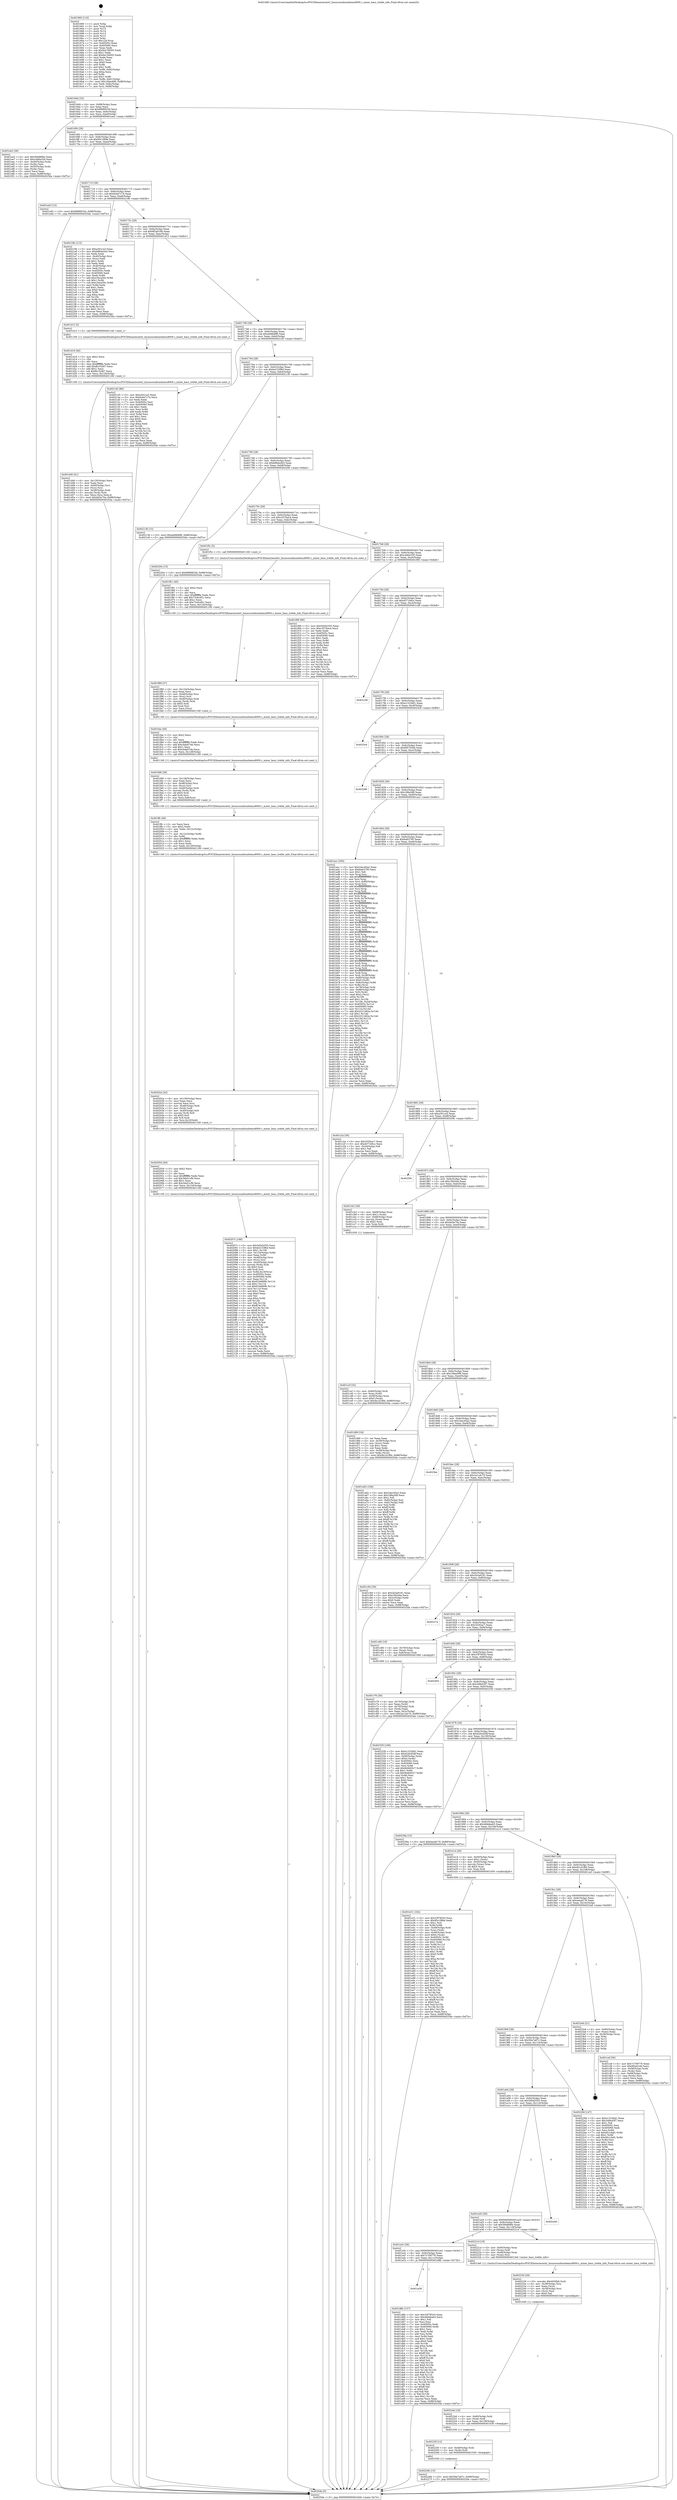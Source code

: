digraph "0x401660" {
  label = "0x401660 (/mnt/c/Users/mathe/Desktop/tcc/POCII/binaries/extr_linuxsoundisasbemu8000.c_mixer_bass_treble_info_Final-ollvm.out::main(0))"
  labelloc = "t"
  node[shape=record]

  Entry [label="",width=0.3,height=0.3,shape=circle,fillcolor=black,style=filled]
  "0x4016d4" [label="{
     0x4016d4 [32]\l
     | [instrs]\l
     &nbsp;&nbsp;0x4016d4 \<+6\>: mov -0x88(%rbp),%eax\l
     &nbsp;&nbsp;0x4016da \<+2\>: mov %eax,%ecx\l
     &nbsp;&nbsp;0x4016dc \<+6\>: sub $0x8996833d,%ecx\l
     &nbsp;&nbsp;0x4016e2 \<+6\>: mov %eax,-0x9c(%rbp)\l
     &nbsp;&nbsp;0x4016e8 \<+6\>: mov %ecx,-0xa0(%rbp)\l
     &nbsp;&nbsp;0x4016ee \<+6\>: je 0000000000401ee2 \<main+0x882\>\l
  }"]
  "0x401ee2" [label="{
     0x401ee2 [36]\l
     | [instrs]\l
     &nbsp;&nbsp;0x401ee2 \<+5\>: mov $0x5fdd896e,%eax\l
     &nbsp;&nbsp;0x401ee7 \<+5\>: mov $0xc4d0e330,%ecx\l
     &nbsp;&nbsp;0x401eec \<+4\>: mov -0x40(%rbp),%rdx\l
     &nbsp;&nbsp;0x401ef0 \<+2\>: mov (%rdx),%esi\l
     &nbsp;&nbsp;0x401ef2 \<+4\>: mov -0x50(%rbp),%rdx\l
     &nbsp;&nbsp;0x401ef6 \<+2\>: cmp (%rdx),%esi\l
     &nbsp;&nbsp;0x401ef8 \<+3\>: cmovl %ecx,%eax\l
     &nbsp;&nbsp;0x401efb \<+6\>: mov %eax,-0x88(%rbp)\l
     &nbsp;&nbsp;0x401f01 \<+5\>: jmp 00000000004025da \<main+0xf7a\>\l
  }"]
  "0x4016f4" [label="{
     0x4016f4 [28]\l
     | [instrs]\l
     &nbsp;&nbsp;0x4016f4 \<+5\>: jmp 00000000004016f9 \<main+0x99\>\l
     &nbsp;&nbsp;0x4016f9 \<+6\>: mov -0x9c(%rbp),%eax\l
     &nbsp;&nbsp;0x4016ff \<+5\>: sub $0x95c1f68e,%eax\l
     &nbsp;&nbsp;0x401704 \<+6\>: mov %eax,-0xa4(%rbp)\l
     &nbsp;&nbsp;0x40170a \<+6\>: je 0000000000401ed3 \<main+0x873\>\l
  }"]
  Exit [label="",width=0.3,height=0.3,shape=circle,fillcolor=black,style=filled,peripheries=2]
  "0x401ed3" [label="{
     0x401ed3 [15]\l
     | [instrs]\l
     &nbsp;&nbsp;0x401ed3 \<+10\>: movl $0x8996833d,-0x88(%rbp)\l
     &nbsp;&nbsp;0x401edd \<+5\>: jmp 00000000004025da \<main+0xf7a\>\l
  }"]
  "0x401710" [label="{
     0x401710 [28]\l
     | [instrs]\l
     &nbsp;&nbsp;0x401710 \<+5\>: jmp 0000000000401715 \<main+0xb5\>\l
     &nbsp;&nbsp;0x401715 \<+6\>: mov -0x9c(%rbp),%eax\l
     &nbsp;&nbsp;0x40171b \<+5\>: sub $0x9cbb7c74,%eax\l
     &nbsp;&nbsp;0x401720 \<+6\>: mov %eax,-0xa8(%rbp)\l
     &nbsp;&nbsp;0x401726 \<+6\>: je 000000000040219b \<main+0xb3b\>\l
  }"]
  "0x40226b" [label="{
     0x40226b [15]\l
     | [instrs]\l
     &nbsp;&nbsp;0x40226b \<+10\>: movl $0x59a7a87c,-0x88(%rbp)\l
     &nbsp;&nbsp;0x402275 \<+5\>: jmp 00000000004025da \<main+0xf7a\>\l
  }"]
  "0x40219b" [label="{
     0x40219b [115]\l
     | [instrs]\l
     &nbsp;&nbsp;0x40219b \<+5\>: mov $0xa301ca3,%eax\l
     &nbsp;&nbsp;0x4021a0 \<+5\>: mov $0xb884e443,%ecx\l
     &nbsp;&nbsp;0x4021a5 \<+2\>: xor %edx,%edx\l
     &nbsp;&nbsp;0x4021a7 \<+4\>: mov -0x40(%rbp),%rsi\l
     &nbsp;&nbsp;0x4021ab \<+2\>: mov (%rsi),%edi\l
     &nbsp;&nbsp;0x4021ad \<+3\>: sub $0x1,%edx\l
     &nbsp;&nbsp;0x4021b0 \<+2\>: sub %edx,%edi\l
     &nbsp;&nbsp;0x4021b2 \<+4\>: mov -0x40(%rbp),%rsi\l
     &nbsp;&nbsp;0x4021b6 \<+2\>: mov %edi,(%rsi)\l
     &nbsp;&nbsp;0x4021b8 \<+7\>: mov 0x40505c,%edx\l
     &nbsp;&nbsp;0x4021bf \<+7\>: mov 0x405060,%edi\l
     &nbsp;&nbsp;0x4021c6 \<+3\>: mov %edx,%r8d\l
     &nbsp;&nbsp;0x4021c9 \<+7\>: add $0xc34ca50c,%r8d\l
     &nbsp;&nbsp;0x4021d0 \<+4\>: sub $0x1,%r8d\l
     &nbsp;&nbsp;0x4021d4 \<+7\>: sub $0xc34ca50c,%r8d\l
     &nbsp;&nbsp;0x4021db \<+4\>: imul %r8d,%edx\l
     &nbsp;&nbsp;0x4021df \<+3\>: and $0x1,%edx\l
     &nbsp;&nbsp;0x4021e2 \<+3\>: cmp $0x0,%edx\l
     &nbsp;&nbsp;0x4021e5 \<+4\>: sete %r9b\l
     &nbsp;&nbsp;0x4021e9 \<+3\>: cmp $0xa,%edi\l
     &nbsp;&nbsp;0x4021ec \<+4\>: setl %r10b\l
     &nbsp;&nbsp;0x4021f0 \<+3\>: mov %r9b,%r11b\l
     &nbsp;&nbsp;0x4021f3 \<+3\>: and %r10b,%r11b\l
     &nbsp;&nbsp;0x4021f6 \<+3\>: xor %r10b,%r9b\l
     &nbsp;&nbsp;0x4021f9 \<+3\>: or %r9b,%r11b\l
     &nbsp;&nbsp;0x4021fc \<+4\>: test $0x1,%r11b\l
     &nbsp;&nbsp;0x402200 \<+3\>: cmovne %ecx,%eax\l
     &nbsp;&nbsp;0x402203 \<+6\>: mov %eax,-0x88(%rbp)\l
     &nbsp;&nbsp;0x402209 \<+5\>: jmp 00000000004025da \<main+0xf7a\>\l
  }"]
  "0x40172c" [label="{
     0x40172c [28]\l
     | [instrs]\l
     &nbsp;&nbsp;0x40172c \<+5\>: jmp 0000000000401731 \<main+0xd1\>\l
     &nbsp;&nbsp;0x401731 \<+6\>: mov -0x9c(%rbp),%eax\l
     &nbsp;&nbsp;0x401737 \<+5\>: sub $0x9f2a016b,%eax\l
     &nbsp;&nbsp;0x40173c \<+6\>: mov %eax,-0xac(%rbp)\l
     &nbsp;&nbsp;0x401742 \<+6\>: je 0000000000401d13 \<main+0x6b3\>\l
  }"]
  "0x40225f" [label="{
     0x40225f [12]\l
     | [instrs]\l
     &nbsp;&nbsp;0x40225f \<+4\>: mov -0x48(%rbp),%rdi\l
     &nbsp;&nbsp;0x402263 \<+3\>: mov (%rdi),%rdi\l
     &nbsp;&nbsp;0x402266 \<+5\>: call 0000000000401030 \<free@plt\>\l
     | [calls]\l
     &nbsp;&nbsp;0x401030 \{1\} (unknown)\l
  }"]
  "0x401d13" [label="{
     0x401d13 [5]\l
     | [instrs]\l
     &nbsp;&nbsp;0x401d13 \<+5\>: call 0000000000401160 \<next_i\>\l
     | [calls]\l
     &nbsp;&nbsp;0x401160 \{1\} (/mnt/c/Users/mathe/Desktop/tcc/POCII/binaries/extr_linuxsoundisasbemu8000.c_mixer_bass_treble_info_Final-ollvm.out::next_i)\l
  }"]
  "0x401748" [label="{
     0x401748 [28]\l
     | [instrs]\l
     &nbsp;&nbsp;0x401748 \<+5\>: jmp 000000000040174d \<main+0xed\>\l
     &nbsp;&nbsp;0x40174d \<+6\>: mov -0x9c(%rbp),%eax\l
     &nbsp;&nbsp;0x401753 \<+5\>: sub $0xab98d6f6,%eax\l
     &nbsp;&nbsp;0x401758 \<+6\>: mov %eax,-0xb0(%rbp)\l
     &nbsp;&nbsp;0x40175e \<+6\>: je 0000000000402145 \<main+0xae5\>\l
  }"]
  "0x40224d" [label="{
     0x40224d [18]\l
     | [instrs]\l
     &nbsp;&nbsp;0x40224d \<+4\>: mov -0x60(%rbp),%rdi\l
     &nbsp;&nbsp;0x402251 \<+3\>: mov (%rdi),%rdi\l
     &nbsp;&nbsp;0x402254 \<+6\>: mov %eax,-0x138(%rbp)\l
     &nbsp;&nbsp;0x40225a \<+5\>: call 0000000000401030 \<free@plt\>\l
     | [calls]\l
     &nbsp;&nbsp;0x401030 \{1\} (unknown)\l
  }"]
  "0x402145" [label="{
     0x402145 [86]\l
     | [instrs]\l
     &nbsp;&nbsp;0x402145 \<+5\>: mov $0xa301ca3,%eax\l
     &nbsp;&nbsp;0x40214a \<+5\>: mov $0x9cbb7c74,%ecx\l
     &nbsp;&nbsp;0x40214f \<+2\>: xor %edx,%edx\l
     &nbsp;&nbsp;0x402151 \<+7\>: mov 0x40505c,%esi\l
     &nbsp;&nbsp;0x402158 \<+7\>: mov 0x405060,%edi\l
     &nbsp;&nbsp;0x40215f \<+3\>: sub $0x1,%edx\l
     &nbsp;&nbsp;0x402162 \<+3\>: mov %esi,%r8d\l
     &nbsp;&nbsp;0x402165 \<+3\>: add %edx,%r8d\l
     &nbsp;&nbsp;0x402168 \<+4\>: imul %r8d,%esi\l
     &nbsp;&nbsp;0x40216c \<+3\>: and $0x1,%esi\l
     &nbsp;&nbsp;0x40216f \<+3\>: cmp $0x0,%esi\l
     &nbsp;&nbsp;0x402172 \<+4\>: sete %r9b\l
     &nbsp;&nbsp;0x402176 \<+3\>: cmp $0xa,%edi\l
     &nbsp;&nbsp;0x402179 \<+4\>: setl %r10b\l
     &nbsp;&nbsp;0x40217d \<+3\>: mov %r9b,%r11b\l
     &nbsp;&nbsp;0x402180 \<+3\>: and %r10b,%r11b\l
     &nbsp;&nbsp;0x402183 \<+3\>: xor %r10b,%r9b\l
     &nbsp;&nbsp;0x402186 \<+3\>: or %r9b,%r11b\l
     &nbsp;&nbsp;0x402189 \<+4\>: test $0x1,%r11b\l
     &nbsp;&nbsp;0x40218d \<+3\>: cmovne %ecx,%eax\l
     &nbsp;&nbsp;0x402190 \<+6\>: mov %eax,-0x88(%rbp)\l
     &nbsp;&nbsp;0x402196 \<+5\>: jmp 00000000004025da \<main+0xf7a\>\l
  }"]
  "0x401764" [label="{
     0x401764 [28]\l
     | [instrs]\l
     &nbsp;&nbsp;0x401764 \<+5\>: jmp 0000000000401769 \<main+0x109\>\l
     &nbsp;&nbsp;0x401769 \<+6\>: mov -0x9c(%rbp),%eax\l
     &nbsp;&nbsp;0x40176f \<+5\>: sub $0xb4153f6d,%eax\l
     &nbsp;&nbsp;0x401774 \<+6\>: mov %eax,-0xb4(%rbp)\l
     &nbsp;&nbsp;0x40177a \<+6\>: je 0000000000402136 \<main+0xad6\>\l
  }"]
  "0x402230" [label="{
     0x402230 [29]\l
     | [instrs]\l
     &nbsp;&nbsp;0x402230 \<+10\>: movabs $0x4030b6,%rdi\l
     &nbsp;&nbsp;0x40223a \<+4\>: mov -0x38(%rbp),%rsi\l
     &nbsp;&nbsp;0x40223e \<+2\>: mov %eax,(%rsi)\l
     &nbsp;&nbsp;0x402240 \<+4\>: mov -0x38(%rbp),%rsi\l
     &nbsp;&nbsp;0x402244 \<+2\>: mov (%rsi),%esi\l
     &nbsp;&nbsp;0x402246 \<+2\>: mov $0x0,%al\l
     &nbsp;&nbsp;0x402248 \<+5\>: call 0000000000401040 \<printf@plt\>\l
     | [calls]\l
     &nbsp;&nbsp;0x401040 \{1\} (unknown)\l
  }"]
  "0x402136" [label="{
     0x402136 [15]\l
     | [instrs]\l
     &nbsp;&nbsp;0x402136 \<+10\>: movl $0xab98d6f6,-0x88(%rbp)\l
     &nbsp;&nbsp;0x402140 \<+5\>: jmp 00000000004025da \<main+0xf7a\>\l
  }"]
  "0x401780" [label="{
     0x401780 [28]\l
     | [instrs]\l
     &nbsp;&nbsp;0x401780 \<+5\>: jmp 0000000000401785 \<main+0x125\>\l
     &nbsp;&nbsp;0x401785 \<+6\>: mov -0x9c(%rbp),%eax\l
     &nbsp;&nbsp;0x40178b \<+5\>: sub $0xb884e443,%eax\l
     &nbsp;&nbsp;0x401790 \<+6\>: mov %eax,-0xb8(%rbp)\l
     &nbsp;&nbsp;0x401796 \<+6\>: je 000000000040220e \<main+0xbae\>\l
  }"]
  "0x40207c" [label="{
     0x40207c [186]\l
     | [instrs]\l
     &nbsp;&nbsp;0x40207c \<+5\>: mov $0x5d5d2555,%ecx\l
     &nbsp;&nbsp;0x402081 \<+5\>: mov $0xb4153f6d,%edx\l
     &nbsp;&nbsp;0x402086 \<+3\>: mov $0x1,%r10b\l
     &nbsp;&nbsp;0x402089 \<+7\>: mov -0x134(%rbp),%r8d\l
     &nbsp;&nbsp;0x402090 \<+4\>: imul %eax,%r8d\l
     &nbsp;&nbsp;0x402094 \<+4\>: mov -0x48(%rbp),%rsi\l
     &nbsp;&nbsp;0x402098 \<+3\>: mov (%rsi),%rsi\l
     &nbsp;&nbsp;0x40209b \<+4\>: mov -0x40(%rbp),%rdi\l
     &nbsp;&nbsp;0x40209f \<+3\>: movslq (%rdi),%rdi\l
     &nbsp;&nbsp;0x4020a2 \<+4\>: shl $0x5,%rdi\l
     &nbsp;&nbsp;0x4020a6 \<+3\>: add %rdi,%rsi\l
     &nbsp;&nbsp;0x4020a9 \<+4\>: mov %r8d,0x18(%rsi)\l
     &nbsp;&nbsp;0x4020ad \<+7\>: mov 0x40505c,%eax\l
     &nbsp;&nbsp;0x4020b4 \<+8\>: mov 0x405060,%r8d\l
     &nbsp;&nbsp;0x4020bc \<+3\>: mov %eax,%r11d\l
     &nbsp;&nbsp;0x4020bf \<+7\>: add $0x91b6fd9b,%r11d\l
     &nbsp;&nbsp;0x4020c6 \<+4\>: sub $0x1,%r11d\l
     &nbsp;&nbsp;0x4020ca \<+7\>: sub $0x91b6fd9b,%r11d\l
     &nbsp;&nbsp;0x4020d1 \<+4\>: imul %r11d,%eax\l
     &nbsp;&nbsp;0x4020d5 \<+3\>: and $0x1,%eax\l
     &nbsp;&nbsp;0x4020d8 \<+3\>: cmp $0x0,%eax\l
     &nbsp;&nbsp;0x4020db \<+3\>: sete %bl\l
     &nbsp;&nbsp;0x4020de \<+4\>: cmp $0xa,%r8d\l
     &nbsp;&nbsp;0x4020e2 \<+4\>: setl %r14b\l
     &nbsp;&nbsp;0x4020e6 \<+3\>: mov %bl,%r15b\l
     &nbsp;&nbsp;0x4020e9 \<+4\>: xor $0xff,%r15b\l
     &nbsp;&nbsp;0x4020ed \<+3\>: mov %r14b,%r12b\l
     &nbsp;&nbsp;0x4020f0 \<+4\>: xor $0xff,%r12b\l
     &nbsp;&nbsp;0x4020f4 \<+4\>: xor $0x0,%r10b\l
     &nbsp;&nbsp;0x4020f8 \<+3\>: mov %r15b,%r13b\l
     &nbsp;&nbsp;0x4020fb \<+4\>: and $0x0,%r13b\l
     &nbsp;&nbsp;0x4020ff \<+3\>: and %r10b,%bl\l
     &nbsp;&nbsp;0x402102 \<+3\>: mov %r12b,%al\l
     &nbsp;&nbsp;0x402105 \<+2\>: and $0x0,%al\l
     &nbsp;&nbsp;0x402107 \<+3\>: and %r10b,%r14b\l
     &nbsp;&nbsp;0x40210a \<+3\>: or %bl,%r13b\l
     &nbsp;&nbsp;0x40210d \<+3\>: or %r14b,%al\l
     &nbsp;&nbsp;0x402110 \<+3\>: xor %al,%r13b\l
     &nbsp;&nbsp;0x402113 \<+3\>: or %r12b,%r15b\l
     &nbsp;&nbsp;0x402116 \<+4\>: xor $0xff,%r15b\l
     &nbsp;&nbsp;0x40211a \<+4\>: or $0x0,%r10b\l
     &nbsp;&nbsp;0x40211e \<+3\>: and %r10b,%r15b\l
     &nbsp;&nbsp;0x402121 \<+3\>: or %r15b,%r13b\l
     &nbsp;&nbsp;0x402124 \<+4\>: test $0x1,%r13b\l
     &nbsp;&nbsp;0x402128 \<+3\>: cmovne %edx,%ecx\l
     &nbsp;&nbsp;0x40212b \<+6\>: mov %ecx,-0x88(%rbp)\l
     &nbsp;&nbsp;0x402131 \<+5\>: jmp 00000000004025da \<main+0xf7a\>\l
  }"]
  "0x40220e" [label="{
     0x40220e [15]\l
     | [instrs]\l
     &nbsp;&nbsp;0x40220e \<+10\>: movl $0x8996833d,-0x88(%rbp)\l
     &nbsp;&nbsp;0x402218 \<+5\>: jmp 00000000004025da \<main+0xf7a\>\l
  }"]
  "0x40179c" [label="{
     0x40179c [28]\l
     | [instrs]\l
     &nbsp;&nbsp;0x40179c \<+5\>: jmp 00000000004017a1 \<main+0x141\>\l
     &nbsp;&nbsp;0x4017a1 \<+6\>: mov -0x9c(%rbp),%eax\l
     &nbsp;&nbsp;0x4017a7 \<+5\>: sub $0xc357bac4,%eax\l
     &nbsp;&nbsp;0x4017ac \<+6\>: mov %eax,-0xbc(%rbp)\l
     &nbsp;&nbsp;0x4017b2 \<+6\>: je 0000000000401f5c \<main+0x8fc\>\l
  }"]
  "0x402054" [label="{
     0x402054 [40]\l
     | [instrs]\l
     &nbsp;&nbsp;0x402054 \<+5\>: mov $0x2,%ecx\l
     &nbsp;&nbsp;0x402059 \<+1\>: cltd\l
     &nbsp;&nbsp;0x40205a \<+2\>: idiv %ecx\l
     &nbsp;&nbsp;0x40205c \<+6\>: imul $0xfffffffe,%edx,%ecx\l
     &nbsp;&nbsp;0x402062 \<+6\>: sub $0x3da51cfb,%ecx\l
     &nbsp;&nbsp;0x402068 \<+3\>: add $0x1,%ecx\l
     &nbsp;&nbsp;0x40206b \<+6\>: add $0x3da51cfb,%ecx\l
     &nbsp;&nbsp;0x402071 \<+6\>: mov %ecx,-0x134(%rbp)\l
     &nbsp;&nbsp;0x402077 \<+5\>: call 0000000000401160 \<next_i\>\l
     | [calls]\l
     &nbsp;&nbsp;0x401160 \{1\} (/mnt/c/Users/mathe/Desktop/tcc/POCII/binaries/extr_linuxsoundisasbemu8000.c_mixer_bass_treble_info_Final-ollvm.out::next_i)\l
  }"]
  "0x401f5c" [label="{
     0x401f5c [5]\l
     | [instrs]\l
     &nbsp;&nbsp;0x401f5c \<+5\>: call 0000000000401160 \<next_i\>\l
     | [calls]\l
     &nbsp;&nbsp;0x401160 \{1\} (/mnt/c/Users/mathe/Desktop/tcc/POCII/binaries/extr_linuxsoundisasbemu8000.c_mixer_bass_treble_info_Final-ollvm.out::next_i)\l
  }"]
  "0x4017b8" [label="{
     0x4017b8 [28]\l
     | [instrs]\l
     &nbsp;&nbsp;0x4017b8 \<+5\>: jmp 00000000004017bd \<main+0x15d\>\l
     &nbsp;&nbsp;0x4017bd \<+6\>: mov -0x9c(%rbp),%eax\l
     &nbsp;&nbsp;0x4017c3 \<+5\>: sub $0xc4d0e330,%eax\l
     &nbsp;&nbsp;0x4017c8 \<+6\>: mov %eax,-0xc0(%rbp)\l
     &nbsp;&nbsp;0x4017ce \<+6\>: je 0000000000401f06 \<main+0x8a6\>\l
  }"]
  "0x40202a" [label="{
     0x40202a [42]\l
     | [instrs]\l
     &nbsp;&nbsp;0x40202a \<+6\>: mov -0x130(%rbp),%ecx\l
     &nbsp;&nbsp;0x402030 \<+3\>: imul %eax,%ecx\l
     &nbsp;&nbsp;0x402033 \<+3\>: movslq %ecx,%rsi\l
     &nbsp;&nbsp;0x402036 \<+4\>: mov -0x48(%rbp),%rdi\l
     &nbsp;&nbsp;0x40203a \<+3\>: mov (%rdi),%rdi\l
     &nbsp;&nbsp;0x40203d \<+4\>: mov -0x40(%rbp),%r9\l
     &nbsp;&nbsp;0x402041 \<+3\>: movslq (%r9),%r9\l
     &nbsp;&nbsp;0x402044 \<+4\>: shl $0x5,%r9\l
     &nbsp;&nbsp;0x402048 \<+3\>: add %r9,%rdi\l
     &nbsp;&nbsp;0x40204b \<+4\>: mov %rsi,0x10(%rdi)\l
     &nbsp;&nbsp;0x40204f \<+5\>: call 0000000000401160 \<next_i\>\l
     | [calls]\l
     &nbsp;&nbsp;0x401160 \{1\} (/mnt/c/Users/mathe/Desktop/tcc/POCII/binaries/extr_linuxsoundisasbemu8000.c_mixer_bass_treble_info_Final-ollvm.out::next_i)\l
  }"]
  "0x401f06" [label="{
     0x401f06 [86]\l
     | [instrs]\l
     &nbsp;&nbsp;0x401f06 \<+5\>: mov $0x5d5d2555,%eax\l
     &nbsp;&nbsp;0x401f0b \<+5\>: mov $0xc357bac4,%ecx\l
     &nbsp;&nbsp;0x401f10 \<+2\>: xor %edx,%edx\l
     &nbsp;&nbsp;0x401f12 \<+7\>: mov 0x40505c,%esi\l
     &nbsp;&nbsp;0x401f19 \<+7\>: mov 0x405060,%edi\l
     &nbsp;&nbsp;0x401f20 \<+3\>: sub $0x1,%edx\l
     &nbsp;&nbsp;0x401f23 \<+3\>: mov %esi,%r8d\l
     &nbsp;&nbsp;0x401f26 \<+3\>: add %edx,%r8d\l
     &nbsp;&nbsp;0x401f29 \<+4\>: imul %r8d,%esi\l
     &nbsp;&nbsp;0x401f2d \<+3\>: and $0x1,%esi\l
     &nbsp;&nbsp;0x401f30 \<+3\>: cmp $0x0,%esi\l
     &nbsp;&nbsp;0x401f33 \<+4\>: sete %r9b\l
     &nbsp;&nbsp;0x401f37 \<+3\>: cmp $0xa,%edi\l
     &nbsp;&nbsp;0x401f3a \<+4\>: setl %r10b\l
     &nbsp;&nbsp;0x401f3e \<+3\>: mov %r9b,%r11b\l
     &nbsp;&nbsp;0x401f41 \<+3\>: and %r10b,%r11b\l
     &nbsp;&nbsp;0x401f44 \<+3\>: xor %r10b,%r9b\l
     &nbsp;&nbsp;0x401f47 \<+3\>: or %r9b,%r11b\l
     &nbsp;&nbsp;0x401f4a \<+4\>: test $0x1,%r11b\l
     &nbsp;&nbsp;0x401f4e \<+3\>: cmovne %ecx,%eax\l
     &nbsp;&nbsp;0x401f51 \<+6\>: mov %eax,-0x88(%rbp)\l
     &nbsp;&nbsp;0x401f57 \<+5\>: jmp 00000000004025da \<main+0xf7a\>\l
  }"]
  "0x4017d4" [label="{
     0x4017d4 [28]\l
     | [instrs]\l
     &nbsp;&nbsp;0x4017d4 \<+5\>: jmp 00000000004017d9 \<main+0x179\>\l
     &nbsp;&nbsp;0x4017d9 \<+6\>: mov -0x9c(%rbp),%eax\l
     &nbsp;&nbsp;0x4017df \<+5\>: sub $0xd371b6cc,%eax\l
     &nbsp;&nbsp;0x4017e4 \<+6\>: mov %eax,-0xc4(%rbp)\l
     &nbsp;&nbsp;0x4017ea \<+6\>: je 0000000000401c48 \<main+0x5e8\>\l
  }"]
  "0x401ffc" [label="{
     0x401ffc [46]\l
     | [instrs]\l
     &nbsp;&nbsp;0x401ffc \<+2\>: xor %ecx,%ecx\l
     &nbsp;&nbsp;0x401ffe \<+5\>: mov $0x2,%edx\l
     &nbsp;&nbsp;0x402003 \<+6\>: mov %edx,-0x12c(%rbp)\l
     &nbsp;&nbsp;0x402009 \<+1\>: cltd\l
     &nbsp;&nbsp;0x40200a \<+7\>: mov -0x12c(%rbp),%r8d\l
     &nbsp;&nbsp;0x402011 \<+3\>: idiv %r8d\l
     &nbsp;&nbsp;0x402014 \<+6\>: imul $0xfffffffe,%edx,%edx\l
     &nbsp;&nbsp;0x40201a \<+3\>: sub $0x1,%ecx\l
     &nbsp;&nbsp;0x40201d \<+2\>: sub %ecx,%edx\l
     &nbsp;&nbsp;0x40201f \<+6\>: mov %edx,-0x130(%rbp)\l
     &nbsp;&nbsp;0x402025 \<+5\>: call 0000000000401160 \<next_i\>\l
     | [calls]\l
     &nbsp;&nbsp;0x401160 \{1\} (/mnt/c/Users/mathe/Desktop/tcc/POCII/binaries/extr_linuxsoundisasbemu8000.c_mixer_bass_treble_info_Final-ollvm.out::next_i)\l
  }"]
  "0x401c48" [label="{
     0x401c48\l
  }", style=dashed]
  "0x4017f0" [label="{
     0x4017f0 [28]\l
     | [instrs]\l
     &nbsp;&nbsp;0x4017f0 \<+5\>: jmp 00000000004017f5 \<main+0x195\>\l
     &nbsp;&nbsp;0x4017f5 \<+6\>: mov -0x9c(%rbp),%eax\l
     &nbsp;&nbsp;0x4017fb \<+5\>: sub $0xe1323dd1,%eax\l
     &nbsp;&nbsp;0x401800 \<+6\>: mov %eax,-0xc8(%rbp)\l
     &nbsp;&nbsp;0x401806 \<+6\>: je 00000000004025c6 \<main+0xf66\>\l
  }"]
  "0x401fd6" [label="{
     0x401fd6 [38]\l
     | [instrs]\l
     &nbsp;&nbsp;0x401fd6 \<+6\>: mov -0x128(%rbp),%ecx\l
     &nbsp;&nbsp;0x401fdc \<+3\>: imul %eax,%ecx\l
     &nbsp;&nbsp;0x401fdf \<+4\>: mov -0x48(%rbp),%rsi\l
     &nbsp;&nbsp;0x401fe3 \<+3\>: mov (%rsi),%rsi\l
     &nbsp;&nbsp;0x401fe6 \<+4\>: mov -0x40(%rbp),%rdi\l
     &nbsp;&nbsp;0x401fea \<+3\>: movslq (%rdi),%rdi\l
     &nbsp;&nbsp;0x401fed \<+4\>: shl $0x5,%rdi\l
     &nbsp;&nbsp;0x401ff1 \<+3\>: add %rdi,%rsi\l
     &nbsp;&nbsp;0x401ff4 \<+3\>: mov %ecx,0x8(%rsi)\l
     &nbsp;&nbsp;0x401ff7 \<+5\>: call 0000000000401160 \<next_i\>\l
     | [calls]\l
     &nbsp;&nbsp;0x401160 \{1\} (/mnt/c/Users/mathe/Desktop/tcc/POCII/binaries/extr_linuxsoundisasbemu8000.c_mixer_bass_treble_info_Final-ollvm.out::next_i)\l
  }"]
  "0x4025c6" [label="{
     0x4025c6\l
  }", style=dashed]
  "0x40180c" [label="{
     0x40180c [28]\l
     | [instrs]\l
     &nbsp;&nbsp;0x40180c \<+5\>: jmp 0000000000401811 \<main+0x1b1\>\l
     &nbsp;&nbsp;0x401811 \<+6\>: mov -0x9c(%rbp),%eax\l
     &nbsp;&nbsp;0x401817 \<+5\>: sub $0xfd0755eb,%eax\l
     &nbsp;&nbsp;0x40181c \<+6\>: mov %eax,-0xcc(%rbp)\l
     &nbsp;&nbsp;0x401822 \<+6\>: je 0000000000402289 \<main+0xc29\>\l
  }"]
  "0x401fae" [label="{
     0x401fae [40]\l
     | [instrs]\l
     &nbsp;&nbsp;0x401fae \<+5\>: mov $0x2,%ecx\l
     &nbsp;&nbsp;0x401fb3 \<+1\>: cltd\l
     &nbsp;&nbsp;0x401fb4 \<+2\>: idiv %ecx\l
     &nbsp;&nbsp;0x401fb6 \<+6\>: imul $0xfffffffe,%edx,%ecx\l
     &nbsp;&nbsp;0x401fbc \<+6\>: add $0xcbda07eb,%ecx\l
     &nbsp;&nbsp;0x401fc2 \<+3\>: add $0x1,%ecx\l
     &nbsp;&nbsp;0x401fc5 \<+6\>: sub $0xcbda07eb,%ecx\l
     &nbsp;&nbsp;0x401fcb \<+6\>: mov %ecx,-0x128(%rbp)\l
     &nbsp;&nbsp;0x401fd1 \<+5\>: call 0000000000401160 \<next_i\>\l
     | [calls]\l
     &nbsp;&nbsp;0x401160 \{1\} (/mnt/c/Users/mathe/Desktop/tcc/POCII/binaries/extr_linuxsoundisasbemu8000.c_mixer_bass_treble_info_Final-ollvm.out::next_i)\l
  }"]
  "0x402289" [label="{
     0x402289\l
  }", style=dashed]
  "0x401828" [label="{
     0x401828 [28]\l
     | [instrs]\l
     &nbsp;&nbsp;0x401828 \<+5\>: jmp 000000000040182d \<main+0x1cd\>\l
     &nbsp;&nbsp;0x40182d \<+6\>: mov -0x9c(%rbp),%eax\l
     &nbsp;&nbsp;0x401833 \<+5\>: sub $0x188a3d9,%eax\l
     &nbsp;&nbsp;0x401838 \<+6\>: mov %eax,-0xd0(%rbp)\l
     &nbsp;&nbsp;0x40183e \<+6\>: je 0000000000401acc \<main+0x46c\>\l
  }"]
  "0x401f89" [label="{
     0x401f89 [37]\l
     | [instrs]\l
     &nbsp;&nbsp;0x401f89 \<+6\>: mov -0x124(%rbp),%ecx\l
     &nbsp;&nbsp;0x401f8f \<+3\>: imul %eax,%ecx\l
     &nbsp;&nbsp;0x401f92 \<+4\>: mov -0x48(%rbp),%rsi\l
     &nbsp;&nbsp;0x401f96 \<+3\>: mov (%rsi),%rsi\l
     &nbsp;&nbsp;0x401f99 \<+4\>: mov -0x40(%rbp),%rdi\l
     &nbsp;&nbsp;0x401f9d \<+3\>: movslq (%rdi),%rdi\l
     &nbsp;&nbsp;0x401fa0 \<+4\>: shl $0x5,%rdi\l
     &nbsp;&nbsp;0x401fa4 \<+3\>: add %rdi,%rsi\l
     &nbsp;&nbsp;0x401fa7 \<+2\>: mov %ecx,(%rsi)\l
     &nbsp;&nbsp;0x401fa9 \<+5\>: call 0000000000401160 \<next_i\>\l
     | [calls]\l
     &nbsp;&nbsp;0x401160 \{1\} (/mnt/c/Users/mathe/Desktop/tcc/POCII/binaries/extr_linuxsoundisasbemu8000.c_mixer_bass_treble_info_Final-ollvm.out::next_i)\l
  }"]
  "0x401acc" [label="{
     0x401acc [350]\l
     | [instrs]\l
     &nbsp;&nbsp;0x401acc \<+5\>: mov $0x24ec45a2,%eax\l
     &nbsp;&nbsp;0x401ad1 \<+5\>: mov $0x6a63795,%ecx\l
     &nbsp;&nbsp;0x401ad6 \<+2\>: mov $0x1,%dl\l
     &nbsp;&nbsp;0x401ad8 \<+3\>: mov %rsp,%rsi\l
     &nbsp;&nbsp;0x401adb \<+4\>: add $0xfffffffffffffff0,%rsi\l
     &nbsp;&nbsp;0x401adf \<+3\>: mov %rsi,%rsp\l
     &nbsp;&nbsp;0x401ae2 \<+4\>: mov %rsi,-0x80(%rbp)\l
     &nbsp;&nbsp;0x401ae6 \<+3\>: mov %rsp,%rsi\l
     &nbsp;&nbsp;0x401ae9 \<+4\>: add $0xfffffffffffffff0,%rsi\l
     &nbsp;&nbsp;0x401aed \<+3\>: mov %rsi,%rsp\l
     &nbsp;&nbsp;0x401af0 \<+3\>: mov %rsp,%rdi\l
     &nbsp;&nbsp;0x401af3 \<+4\>: add $0xfffffffffffffff0,%rdi\l
     &nbsp;&nbsp;0x401af7 \<+3\>: mov %rdi,%rsp\l
     &nbsp;&nbsp;0x401afa \<+4\>: mov %rdi,-0x78(%rbp)\l
     &nbsp;&nbsp;0x401afe \<+3\>: mov %rsp,%rdi\l
     &nbsp;&nbsp;0x401b01 \<+4\>: add $0xfffffffffffffff0,%rdi\l
     &nbsp;&nbsp;0x401b05 \<+3\>: mov %rdi,%rsp\l
     &nbsp;&nbsp;0x401b08 \<+4\>: mov %rdi,-0x70(%rbp)\l
     &nbsp;&nbsp;0x401b0c \<+3\>: mov %rsp,%rdi\l
     &nbsp;&nbsp;0x401b0f \<+4\>: add $0xfffffffffffffff0,%rdi\l
     &nbsp;&nbsp;0x401b13 \<+3\>: mov %rdi,%rsp\l
     &nbsp;&nbsp;0x401b16 \<+4\>: mov %rdi,-0x68(%rbp)\l
     &nbsp;&nbsp;0x401b1a \<+3\>: mov %rsp,%rdi\l
     &nbsp;&nbsp;0x401b1d \<+4\>: add $0xfffffffffffffff0,%rdi\l
     &nbsp;&nbsp;0x401b21 \<+3\>: mov %rdi,%rsp\l
     &nbsp;&nbsp;0x401b24 \<+4\>: mov %rdi,-0x60(%rbp)\l
     &nbsp;&nbsp;0x401b28 \<+3\>: mov %rsp,%rdi\l
     &nbsp;&nbsp;0x401b2b \<+4\>: add $0xfffffffffffffff0,%rdi\l
     &nbsp;&nbsp;0x401b2f \<+3\>: mov %rdi,%rsp\l
     &nbsp;&nbsp;0x401b32 \<+4\>: mov %rdi,-0x58(%rbp)\l
     &nbsp;&nbsp;0x401b36 \<+3\>: mov %rsp,%rdi\l
     &nbsp;&nbsp;0x401b39 \<+4\>: add $0xfffffffffffffff0,%rdi\l
     &nbsp;&nbsp;0x401b3d \<+3\>: mov %rdi,%rsp\l
     &nbsp;&nbsp;0x401b40 \<+4\>: mov %rdi,-0x50(%rbp)\l
     &nbsp;&nbsp;0x401b44 \<+3\>: mov %rsp,%rdi\l
     &nbsp;&nbsp;0x401b47 \<+4\>: add $0xfffffffffffffff0,%rdi\l
     &nbsp;&nbsp;0x401b4b \<+3\>: mov %rdi,%rsp\l
     &nbsp;&nbsp;0x401b4e \<+4\>: mov %rdi,-0x48(%rbp)\l
     &nbsp;&nbsp;0x401b52 \<+3\>: mov %rsp,%rdi\l
     &nbsp;&nbsp;0x401b55 \<+4\>: add $0xfffffffffffffff0,%rdi\l
     &nbsp;&nbsp;0x401b59 \<+3\>: mov %rdi,%rsp\l
     &nbsp;&nbsp;0x401b5c \<+4\>: mov %rdi,-0x40(%rbp)\l
     &nbsp;&nbsp;0x401b60 \<+3\>: mov %rsp,%rdi\l
     &nbsp;&nbsp;0x401b63 \<+4\>: add $0xfffffffffffffff0,%rdi\l
     &nbsp;&nbsp;0x401b67 \<+3\>: mov %rdi,%rsp\l
     &nbsp;&nbsp;0x401b6a \<+4\>: mov %rdi,-0x38(%rbp)\l
     &nbsp;&nbsp;0x401b6e \<+4\>: mov -0x80(%rbp),%rdi\l
     &nbsp;&nbsp;0x401b72 \<+6\>: movl $0x0,(%rdi)\l
     &nbsp;&nbsp;0x401b78 \<+7\>: mov -0x8c(%rbp),%r8d\l
     &nbsp;&nbsp;0x401b7f \<+3\>: mov %r8d,(%rsi)\l
     &nbsp;&nbsp;0x401b82 \<+4\>: mov -0x78(%rbp),%rdi\l
     &nbsp;&nbsp;0x401b86 \<+7\>: mov -0x98(%rbp),%r9\l
     &nbsp;&nbsp;0x401b8d \<+3\>: mov %r9,(%rdi)\l
     &nbsp;&nbsp;0x401b90 \<+3\>: cmpl $0x2,(%rsi)\l
     &nbsp;&nbsp;0x401b93 \<+4\>: setne %r10b\l
     &nbsp;&nbsp;0x401b97 \<+4\>: and $0x1,%r10b\l
     &nbsp;&nbsp;0x401b9b \<+4\>: mov %r10b,-0x2d(%rbp)\l
     &nbsp;&nbsp;0x401b9f \<+8\>: mov 0x40505c,%r11d\l
     &nbsp;&nbsp;0x401ba7 \<+7\>: mov 0x405060,%ebx\l
     &nbsp;&nbsp;0x401bae \<+3\>: mov %r11d,%r14d\l
     &nbsp;&nbsp;0x401bb1 \<+7\>: add $0x2221482a,%r14d\l
     &nbsp;&nbsp;0x401bb8 \<+4\>: sub $0x1,%r14d\l
     &nbsp;&nbsp;0x401bbc \<+7\>: sub $0x2221482a,%r14d\l
     &nbsp;&nbsp;0x401bc3 \<+4\>: imul %r14d,%r11d\l
     &nbsp;&nbsp;0x401bc7 \<+4\>: and $0x1,%r11d\l
     &nbsp;&nbsp;0x401bcb \<+4\>: cmp $0x0,%r11d\l
     &nbsp;&nbsp;0x401bcf \<+4\>: sete %r10b\l
     &nbsp;&nbsp;0x401bd3 \<+3\>: cmp $0xa,%ebx\l
     &nbsp;&nbsp;0x401bd6 \<+4\>: setl %r15b\l
     &nbsp;&nbsp;0x401bda \<+3\>: mov %r10b,%r12b\l
     &nbsp;&nbsp;0x401bdd \<+4\>: xor $0xff,%r12b\l
     &nbsp;&nbsp;0x401be1 \<+3\>: mov %r15b,%r13b\l
     &nbsp;&nbsp;0x401be4 \<+4\>: xor $0xff,%r13b\l
     &nbsp;&nbsp;0x401be8 \<+3\>: xor $0x1,%dl\l
     &nbsp;&nbsp;0x401beb \<+3\>: mov %r12b,%sil\l
     &nbsp;&nbsp;0x401bee \<+4\>: and $0xff,%sil\l
     &nbsp;&nbsp;0x401bf2 \<+3\>: and %dl,%r10b\l
     &nbsp;&nbsp;0x401bf5 \<+3\>: mov %r13b,%dil\l
     &nbsp;&nbsp;0x401bf8 \<+4\>: and $0xff,%dil\l
     &nbsp;&nbsp;0x401bfc \<+3\>: and %dl,%r15b\l
     &nbsp;&nbsp;0x401bff \<+3\>: or %r10b,%sil\l
     &nbsp;&nbsp;0x401c02 \<+3\>: or %r15b,%dil\l
     &nbsp;&nbsp;0x401c05 \<+3\>: xor %dil,%sil\l
     &nbsp;&nbsp;0x401c08 \<+3\>: or %r13b,%r12b\l
     &nbsp;&nbsp;0x401c0b \<+4\>: xor $0xff,%r12b\l
     &nbsp;&nbsp;0x401c0f \<+3\>: or $0x1,%dl\l
     &nbsp;&nbsp;0x401c12 \<+3\>: and %dl,%r12b\l
     &nbsp;&nbsp;0x401c15 \<+3\>: or %r12b,%sil\l
     &nbsp;&nbsp;0x401c18 \<+4\>: test $0x1,%sil\l
     &nbsp;&nbsp;0x401c1c \<+3\>: cmovne %ecx,%eax\l
     &nbsp;&nbsp;0x401c1f \<+6\>: mov %eax,-0x88(%rbp)\l
     &nbsp;&nbsp;0x401c25 \<+5\>: jmp 00000000004025da \<main+0xf7a\>\l
  }"]
  "0x401844" [label="{
     0x401844 [28]\l
     | [instrs]\l
     &nbsp;&nbsp;0x401844 \<+5\>: jmp 0000000000401849 \<main+0x1e9\>\l
     &nbsp;&nbsp;0x401849 \<+6\>: mov -0x9c(%rbp),%eax\l
     &nbsp;&nbsp;0x40184f \<+5\>: sub $0x6a63795,%eax\l
     &nbsp;&nbsp;0x401854 \<+6\>: mov %eax,-0xd4(%rbp)\l
     &nbsp;&nbsp;0x40185a \<+6\>: je 0000000000401c2a \<main+0x5ca\>\l
  }"]
  "0x401f61" [label="{
     0x401f61 [40]\l
     | [instrs]\l
     &nbsp;&nbsp;0x401f61 \<+5\>: mov $0x2,%ecx\l
     &nbsp;&nbsp;0x401f66 \<+1\>: cltd\l
     &nbsp;&nbsp;0x401f67 \<+2\>: idiv %ecx\l
     &nbsp;&nbsp;0x401f69 \<+6\>: imul $0xfffffffe,%edx,%ecx\l
     &nbsp;&nbsp;0x401f6f \<+6\>: add $0x73c6cd51,%ecx\l
     &nbsp;&nbsp;0x401f75 \<+3\>: add $0x1,%ecx\l
     &nbsp;&nbsp;0x401f78 \<+6\>: sub $0x73c6cd51,%ecx\l
     &nbsp;&nbsp;0x401f7e \<+6\>: mov %ecx,-0x124(%rbp)\l
     &nbsp;&nbsp;0x401f84 \<+5\>: call 0000000000401160 \<next_i\>\l
     | [calls]\l
     &nbsp;&nbsp;0x401160 \{1\} (/mnt/c/Users/mathe/Desktop/tcc/POCII/binaries/extr_linuxsoundisasbemu8000.c_mixer_bass_treble_info_Final-ollvm.out::next_i)\l
  }"]
  "0x401c2a" [label="{
     0x401c2a [30]\l
     | [instrs]\l
     &nbsp;&nbsp;0x401c2a \<+5\>: mov $0x332fcac7,%eax\l
     &nbsp;&nbsp;0x401c2f \<+5\>: mov $0xd371b6cc,%ecx\l
     &nbsp;&nbsp;0x401c34 \<+3\>: mov -0x2d(%rbp),%dl\l
     &nbsp;&nbsp;0x401c37 \<+3\>: test $0x1,%dl\l
     &nbsp;&nbsp;0x401c3a \<+3\>: cmovne %ecx,%eax\l
     &nbsp;&nbsp;0x401c3d \<+6\>: mov %eax,-0x88(%rbp)\l
     &nbsp;&nbsp;0x401c43 \<+5\>: jmp 00000000004025da \<main+0xf7a\>\l
  }"]
  "0x401860" [label="{
     0x401860 [28]\l
     | [instrs]\l
     &nbsp;&nbsp;0x401860 \<+5\>: jmp 0000000000401865 \<main+0x205\>\l
     &nbsp;&nbsp;0x401865 \<+6\>: mov -0x9c(%rbp),%eax\l
     &nbsp;&nbsp;0x40186b \<+5\>: sub $0xa301ca3,%eax\l
     &nbsp;&nbsp;0x401870 \<+6\>: mov %eax,-0xd8(%rbp)\l
     &nbsp;&nbsp;0x401876 \<+6\>: je 000000000040259c \<main+0xf3c\>\l
  }"]
  "0x401e31" [label="{
     0x401e31 [162]\l
     | [instrs]\l
     &nbsp;&nbsp;0x401e31 \<+5\>: mov $0x33f78543,%ecx\l
     &nbsp;&nbsp;0x401e36 \<+5\>: mov $0x95c1f68e,%edx\l
     &nbsp;&nbsp;0x401e3b \<+3\>: mov $0x1,%sil\l
     &nbsp;&nbsp;0x401e3e \<+3\>: xor %r8d,%r8d\l
     &nbsp;&nbsp;0x401e41 \<+4\>: mov -0x48(%rbp),%rdi\l
     &nbsp;&nbsp;0x401e45 \<+3\>: mov %rax,(%rdi)\l
     &nbsp;&nbsp;0x401e48 \<+4\>: mov -0x40(%rbp),%rax\l
     &nbsp;&nbsp;0x401e4c \<+6\>: movl $0x0,(%rax)\l
     &nbsp;&nbsp;0x401e52 \<+8\>: mov 0x40505c,%r9d\l
     &nbsp;&nbsp;0x401e5a \<+8\>: mov 0x405060,%r10d\l
     &nbsp;&nbsp;0x401e62 \<+4\>: sub $0x1,%r8d\l
     &nbsp;&nbsp;0x401e66 \<+3\>: mov %r9d,%r11d\l
     &nbsp;&nbsp;0x401e69 \<+3\>: add %r8d,%r11d\l
     &nbsp;&nbsp;0x401e6c \<+4\>: imul %r11d,%r9d\l
     &nbsp;&nbsp;0x401e70 \<+4\>: and $0x1,%r9d\l
     &nbsp;&nbsp;0x401e74 \<+4\>: cmp $0x0,%r9d\l
     &nbsp;&nbsp;0x401e78 \<+3\>: sete %bl\l
     &nbsp;&nbsp;0x401e7b \<+4\>: cmp $0xa,%r10d\l
     &nbsp;&nbsp;0x401e7f \<+4\>: setl %r14b\l
     &nbsp;&nbsp;0x401e83 \<+3\>: mov %bl,%r15b\l
     &nbsp;&nbsp;0x401e86 \<+4\>: xor $0xff,%r15b\l
     &nbsp;&nbsp;0x401e8a \<+3\>: mov %r14b,%r12b\l
     &nbsp;&nbsp;0x401e8d \<+4\>: xor $0xff,%r12b\l
     &nbsp;&nbsp;0x401e91 \<+4\>: xor $0x0,%sil\l
     &nbsp;&nbsp;0x401e95 \<+3\>: mov %r15b,%r13b\l
     &nbsp;&nbsp;0x401e98 \<+4\>: and $0x0,%r13b\l
     &nbsp;&nbsp;0x401e9c \<+3\>: and %sil,%bl\l
     &nbsp;&nbsp;0x401e9f \<+3\>: mov %r12b,%al\l
     &nbsp;&nbsp;0x401ea2 \<+2\>: and $0x0,%al\l
     &nbsp;&nbsp;0x401ea4 \<+3\>: and %sil,%r14b\l
     &nbsp;&nbsp;0x401ea7 \<+3\>: or %bl,%r13b\l
     &nbsp;&nbsp;0x401eaa \<+3\>: or %r14b,%al\l
     &nbsp;&nbsp;0x401ead \<+3\>: xor %al,%r13b\l
     &nbsp;&nbsp;0x401eb0 \<+3\>: or %r12b,%r15b\l
     &nbsp;&nbsp;0x401eb3 \<+4\>: xor $0xff,%r15b\l
     &nbsp;&nbsp;0x401eb7 \<+4\>: or $0x0,%sil\l
     &nbsp;&nbsp;0x401ebb \<+3\>: and %sil,%r15b\l
     &nbsp;&nbsp;0x401ebe \<+3\>: or %r15b,%r13b\l
     &nbsp;&nbsp;0x401ec1 \<+4\>: test $0x1,%r13b\l
     &nbsp;&nbsp;0x401ec5 \<+3\>: cmovne %edx,%ecx\l
     &nbsp;&nbsp;0x401ec8 \<+6\>: mov %ecx,-0x88(%rbp)\l
     &nbsp;&nbsp;0x401ece \<+5\>: jmp 00000000004025da \<main+0xf7a\>\l
  }"]
  "0x40259c" [label="{
     0x40259c\l
  }", style=dashed]
  "0x40187c" [label="{
     0x40187c [28]\l
     | [instrs]\l
     &nbsp;&nbsp;0x40187c \<+5\>: jmp 0000000000401881 \<main+0x221\>\l
     &nbsp;&nbsp;0x401881 \<+6\>: mov -0x9c(%rbp),%eax\l
     &nbsp;&nbsp;0x401887 \<+5\>: sub $0xc39244a,%eax\l
     &nbsp;&nbsp;0x40188c \<+6\>: mov %eax,-0xdc(%rbp)\l
     &nbsp;&nbsp;0x401892 \<+6\>: je 0000000000401cb2 \<main+0x652\>\l
  }"]
  "0x401a58" [label="{
     0x401a58\l
  }", style=dashed]
  "0x401cb2" [label="{
     0x401cb2 [29]\l
     | [instrs]\l
     &nbsp;&nbsp;0x401cb2 \<+4\>: mov -0x68(%rbp),%rax\l
     &nbsp;&nbsp;0x401cb6 \<+6\>: movl $0x1,(%rax)\l
     &nbsp;&nbsp;0x401cbc \<+4\>: mov -0x68(%rbp),%rax\l
     &nbsp;&nbsp;0x401cc0 \<+3\>: movslq (%rax),%rax\l
     &nbsp;&nbsp;0x401cc3 \<+4\>: shl $0x2,%rax\l
     &nbsp;&nbsp;0x401cc7 \<+3\>: mov %rax,%rdi\l
     &nbsp;&nbsp;0x401cca \<+5\>: call 0000000000401050 \<malloc@plt\>\l
     | [calls]\l
     &nbsp;&nbsp;0x401050 \{1\} (unknown)\l
  }"]
  "0x401898" [label="{
     0x401898 [28]\l
     | [instrs]\l
     &nbsp;&nbsp;0x401898 \<+5\>: jmp 000000000040189d \<main+0x23d\>\l
     &nbsp;&nbsp;0x40189d \<+6\>: mov -0x9c(%rbp),%eax\l
     &nbsp;&nbsp;0x4018a3 \<+5\>: sub $0xdd3e70a,%eax\l
     &nbsp;&nbsp;0x4018a8 \<+6\>: mov %eax,-0xe0(%rbp)\l
     &nbsp;&nbsp;0x4018ae \<+6\>: je 0000000000401d69 \<main+0x709\>\l
  }"]
  "0x401d8b" [label="{
     0x401d8b [137]\l
     | [instrs]\l
     &nbsp;&nbsp;0x401d8b \<+5\>: mov $0x33f78543,%eax\l
     &nbsp;&nbsp;0x401d90 \<+5\>: mov $0x48ddeab3,%ecx\l
     &nbsp;&nbsp;0x401d95 \<+2\>: mov $0x1,%dl\l
     &nbsp;&nbsp;0x401d97 \<+2\>: xor %esi,%esi\l
     &nbsp;&nbsp;0x401d99 \<+7\>: mov 0x40505c,%edi\l
     &nbsp;&nbsp;0x401da0 \<+8\>: mov 0x405060,%r8d\l
     &nbsp;&nbsp;0x401da8 \<+3\>: sub $0x1,%esi\l
     &nbsp;&nbsp;0x401dab \<+3\>: mov %edi,%r9d\l
     &nbsp;&nbsp;0x401dae \<+3\>: add %esi,%r9d\l
     &nbsp;&nbsp;0x401db1 \<+4\>: imul %r9d,%edi\l
     &nbsp;&nbsp;0x401db5 \<+3\>: and $0x1,%edi\l
     &nbsp;&nbsp;0x401db8 \<+3\>: cmp $0x0,%edi\l
     &nbsp;&nbsp;0x401dbb \<+4\>: sete %r10b\l
     &nbsp;&nbsp;0x401dbf \<+4\>: cmp $0xa,%r8d\l
     &nbsp;&nbsp;0x401dc3 \<+4\>: setl %r11b\l
     &nbsp;&nbsp;0x401dc7 \<+3\>: mov %r10b,%bl\l
     &nbsp;&nbsp;0x401dca \<+3\>: xor $0xff,%bl\l
     &nbsp;&nbsp;0x401dcd \<+3\>: mov %r11b,%r14b\l
     &nbsp;&nbsp;0x401dd0 \<+4\>: xor $0xff,%r14b\l
     &nbsp;&nbsp;0x401dd4 \<+3\>: xor $0x0,%dl\l
     &nbsp;&nbsp;0x401dd7 \<+3\>: mov %bl,%r15b\l
     &nbsp;&nbsp;0x401dda \<+4\>: and $0x0,%r15b\l
     &nbsp;&nbsp;0x401dde \<+3\>: and %dl,%r10b\l
     &nbsp;&nbsp;0x401de1 \<+3\>: mov %r14b,%r12b\l
     &nbsp;&nbsp;0x401de4 \<+4\>: and $0x0,%r12b\l
     &nbsp;&nbsp;0x401de8 \<+3\>: and %dl,%r11b\l
     &nbsp;&nbsp;0x401deb \<+3\>: or %r10b,%r15b\l
     &nbsp;&nbsp;0x401dee \<+3\>: or %r11b,%r12b\l
     &nbsp;&nbsp;0x401df1 \<+3\>: xor %r12b,%r15b\l
     &nbsp;&nbsp;0x401df4 \<+3\>: or %r14b,%bl\l
     &nbsp;&nbsp;0x401df7 \<+3\>: xor $0xff,%bl\l
     &nbsp;&nbsp;0x401dfa \<+3\>: or $0x0,%dl\l
     &nbsp;&nbsp;0x401dfd \<+2\>: and %dl,%bl\l
     &nbsp;&nbsp;0x401dff \<+3\>: or %bl,%r15b\l
     &nbsp;&nbsp;0x401e02 \<+4\>: test $0x1,%r15b\l
     &nbsp;&nbsp;0x401e06 \<+3\>: cmovne %ecx,%eax\l
     &nbsp;&nbsp;0x401e09 \<+6\>: mov %eax,-0x88(%rbp)\l
     &nbsp;&nbsp;0x401e0f \<+5\>: jmp 00000000004025da \<main+0xf7a\>\l
  }"]
  "0x401d69" [label="{
     0x401d69 [34]\l
     | [instrs]\l
     &nbsp;&nbsp;0x401d69 \<+2\>: xor %eax,%eax\l
     &nbsp;&nbsp;0x401d6b \<+4\>: mov -0x58(%rbp),%rcx\l
     &nbsp;&nbsp;0x401d6f \<+2\>: mov (%rcx),%edx\l
     &nbsp;&nbsp;0x401d71 \<+3\>: sub $0x1,%eax\l
     &nbsp;&nbsp;0x401d74 \<+2\>: sub %eax,%edx\l
     &nbsp;&nbsp;0x401d76 \<+4\>: mov -0x58(%rbp),%rcx\l
     &nbsp;&nbsp;0x401d7a \<+2\>: mov %edx,(%rcx)\l
     &nbsp;&nbsp;0x401d7c \<+10\>: movl $0x4b1d1f84,-0x88(%rbp)\l
     &nbsp;&nbsp;0x401d86 \<+5\>: jmp 00000000004025da \<main+0xf7a\>\l
  }"]
  "0x4018b4" [label="{
     0x4018b4 [28]\l
     | [instrs]\l
     &nbsp;&nbsp;0x4018b4 \<+5\>: jmp 00000000004018b9 \<main+0x259\>\l
     &nbsp;&nbsp;0x4018b9 \<+6\>: mov -0x9c(%rbp),%eax\l
     &nbsp;&nbsp;0x4018bf \<+5\>: sub $0x1fdee498,%eax\l
     &nbsp;&nbsp;0x4018c4 \<+6\>: mov %eax,-0xe4(%rbp)\l
     &nbsp;&nbsp;0x4018ca \<+6\>: je 0000000000401a62 \<main+0x402\>\l
  }"]
  "0x401a3c" [label="{
     0x401a3c [28]\l
     | [instrs]\l
     &nbsp;&nbsp;0x401a3c \<+5\>: jmp 0000000000401a41 \<main+0x3e1\>\l
     &nbsp;&nbsp;0x401a41 \<+6\>: mov -0x9c(%rbp),%eax\l
     &nbsp;&nbsp;0x401a47 \<+5\>: sub $0x7c709776,%eax\l
     &nbsp;&nbsp;0x401a4c \<+6\>: mov %eax,-0x11c(%rbp)\l
     &nbsp;&nbsp;0x401a52 \<+6\>: je 0000000000401d8b \<main+0x72b\>\l
  }"]
  "0x401a62" [label="{
     0x401a62 [106]\l
     | [instrs]\l
     &nbsp;&nbsp;0x401a62 \<+5\>: mov $0x24ec45a2,%eax\l
     &nbsp;&nbsp;0x401a67 \<+5\>: mov $0x188a3d9,%ecx\l
     &nbsp;&nbsp;0x401a6c \<+2\>: mov $0x1,%dl\l
     &nbsp;&nbsp;0x401a6e \<+7\>: mov -0x82(%rbp),%sil\l
     &nbsp;&nbsp;0x401a75 \<+7\>: mov -0x81(%rbp),%dil\l
     &nbsp;&nbsp;0x401a7c \<+3\>: mov %sil,%r8b\l
     &nbsp;&nbsp;0x401a7f \<+4\>: xor $0xff,%r8b\l
     &nbsp;&nbsp;0x401a83 \<+3\>: mov %dil,%r9b\l
     &nbsp;&nbsp;0x401a86 \<+4\>: xor $0xff,%r9b\l
     &nbsp;&nbsp;0x401a8a \<+3\>: xor $0x1,%dl\l
     &nbsp;&nbsp;0x401a8d \<+3\>: mov %r8b,%r10b\l
     &nbsp;&nbsp;0x401a90 \<+4\>: and $0xff,%r10b\l
     &nbsp;&nbsp;0x401a94 \<+3\>: and %dl,%sil\l
     &nbsp;&nbsp;0x401a97 \<+3\>: mov %r9b,%r11b\l
     &nbsp;&nbsp;0x401a9a \<+4\>: and $0xff,%r11b\l
     &nbsp;&nbsp;0x401a9e \<+3\>: and %dl,%dil\l
     &nbsp;&nbsp;0x401aa1 \<+3\>: or %sil,%r10b\l
     &nbsp;&nbsp;0x401aa4 \<+3\>: or %dil,%r11b\l
     &nbsp;&nbsp;0x401aa7 \<+3\>: xor %r11b,%r10b\l
     &nbsp;&nbsp;0x401aaa \<+3\>: or %r9b,%r8b\l
     &nbsp;&nbsp;0x401aad \<+4\>: xor $0xff,%r8b\l
     &nbsp;&nbsp;0x401ab1 \<+3\>: or $0x1,%dl\l
     &nbsp;&nbsp;0x401ab4 \<+3\>: and %dl,%r8b\l
     &nbsp;&nbsp;0x401ab7 \<+3\>: or %r8b,%r10b\l
     &nbsp;&nbsp;0x401aba \<+4\>: test $0x1,%r10b\l
     &nbsp;&nbsp;0x401abe \<+3\>: cmovne %ecx,%eax\l
     &nbsp;&nbsp;0x401ac1 \<+6\>: mov %eax,-0x88(%rbp)\l
     &nbsp;&nbsp;0x401ac7 \<+5\>: jmp 00000000004025da \<main+0xf7a\>\l
  }"]
  "0x4018d0" [label="{
     0x4018d0 [28]\l
     | [instrs]\l
     &nbsp;&nbsp;0x4018d0 \<+5\>: jmp 00000000004018d5 \<main+0x275\>\l
     &nbsp;&nbsp;0x4018d5 \<+6\>: mov -0x9c(%rbp),%eax\l
     &nbsp;&nbsp;0x4018db \<+5\>: sub $0x24ec45a2,%eax\l
     &nbsp;&nbsp;0x4018e0 \<+6\>: mov %eax,-0xe8(%rbp)\l
     &nbsp;&nbsp;0x4018e6 \<+6\>: je 00000000004023be \<main+0xd5e\>\l
  }"]
  "0x4025da" [label="{
     0x4025da [5]\l
     | [instrs]\l
     &nbsp;&nbsp;0x4025da \<+5\>: jmp 00000000004016d4 \<main+0x74\>\l
  }"]
  "0x401660" [label="{
     0x401660 [116]\l
     | [instrs]\l
     &nbsp;&nbsp;0x401660 \<+1\>: push %rbp\l
     &nbsp;&nbsp;0x401661 \<+3\>: mov %rsp,%rbp\l
     &nbsp;&nbsp;0x401664 \<+2\>: push %r15\l
     &nbsp;&nbsp;0x401666 \<+2\>: push %r14\l
     &nbsp;&nbsp;0x401668 \<+2\>: push %r13\l
     &nbsp;&nbsp;0x40166a \<+2\>: push %r12\l
     &nbsp;&nbsp;0x40166c \<+1\>: push %rbx\l
     &nbsp;&nbsp;0x40166d \<+7\>: sub $0x128,%rsp\l
     &nbsp;&nbsp;0x401674 \<+7\>: mov 0x40505c,%eax\l
     &nbsp;&nbsp;0x40167b \<+7\>: mov 0x405060,%ecx\l
     &nbsp;&nbsp;0x401682 \<+2\>: mov %eax,%edx\l
     &nbsp;&nbsp;0x401684 \<+6\>: sub $0x6a156005,%edx\l
     &nbsp;&nbsp;0x40168a \<+3\>: sub $0x1,%edx\l
     &nbsp;&nbsp;0x40168d \<+6\>: add $0x6a156005,%edx\l
     &nbsp;&nbsp;0x401693 \<+3\>: imul %edx,%eax\l
     &nbsp;&nbsp;0x401696 \<+3\>: and $0x1,%eax\l
     &nbsp;&nbsp;0x401699 \<+3\>: cmp $0x0,%eax\l
     &nbsp;&nbsp;0x40169c \<+4\>: sete %r8b\l
     &nbsp;&nbsp;0x4016a0 \<+4\>: and $0x1,%r8b\l
     &nbsp;&nbsp;0x4016a4 \<+7\>: mov %r8b,-0x82(%rbp)\l
     &nbsp;&nbsp;0x4016ab \<+3\>: cmp $0xa,%ecx\l
     &nbsp;&nbsp;0x4016ae \<+4\>: setl %r8b\l
     &nbsp;&nbsp;0x4016b2 \<+4\>: and $0x1,%r8b\l
     &nbsp;&nbsp;0x4016b6 \<+7\>: mov %r8b,-0x81(%rbp)\l
     &nbsp;&nbsp;0x4016bd \<+10\>: movl $0x1fdee498,-0x88(%rbp)\l
     &nbsp;&nbsp;0x4016c7 \<+6\>: mov %edi,-0x8c(%rbp)\l
     &nbsp;&nbsp;0x4016cd \<+7\>: mov %rsi,-0x98(%rbp)\l
  }"]
  "0x40221d" [label="{
     0x40221d [19]\l
     | [instrs]\l
     &nbsp;&nbsp;0x40221d \<+4\>: mov -0x60(%rbp),%rax\l
     &nbsp;&nbsp;0x402221 \<+3\>: mov (%rax),%rdi\l
     &nbsp;&nbsp;0x402224 \<+4\>: mov -0x48(%rbp),%rax\l
     &nbsp;&nbsp;0x402228 \<+3\>: mov (%rax),%rsi\l
     &nbsp;&nbsp;0x40222b \<+5\>: call 00000000004013e0 \<mixer_bass_treble_info\>\l
     | [calls]\l
     &nbsp;&nbsp;0x4013e0 \{1\} (/mnt/c/Users/mathe/Desktop/tcc/POCII/binaries/extr_linuxsoundisasbemu8000.c_mixer_bass_treble_info_Final-ollvm.out::mixer_bass_treble_info)\l
  }"]
  "0x401a20" [label="{
     0x401a20 [28]\l
     | [instrs]\l
     &nbsp;&nbsp;0x401a20 \<+5\>: jmp 0000000000401a25 \<main+0x3c5\>\l
     &nbsp;&nbsp;0x401a25 \<+6\>: mov -0x9c(%rbp),%eax\l
     &nbsp;&nbsp;0x401a2b \<+5\>: sub $0x5fdd896e,%eax\l
     &nbsp;&nbsp;0x401a30 \<+6\>: mov %eax,-0x118(%rbp)\l
     &nbsp;&nbsp;0x401a36 \<+6\>: je 000000000040221d \<main+0xbbd\>\l
  }"]
  "0x4023be" [label="{
     0x4023be\l
  }", style=dashed]
  "0x4018ec" [label="{
     0x4018ec [28]\l
     | [instrs]\l
     &nbsp;&nbsp;0x4018ec \<+5\>: jmp 00000000004018f1 \<main+0x291\>\l
     &nbsp;&nbsp;0x4018f1 \<+6\>: mov -0x9c(%rbp),%eax\l
     &nbsp;&nbsp;0x4018f7 \<+5\>: sub $0x2a1cdc70,%eax\l
     &nbsp;&nbsp;0x4018fc \<+6\>: mov %eax,-0xec(%rbp)\l
     &nbsp;&nbsp;0x401902 \<+6\>: je 0000000000401c94 \<main+0x634\>\l
  }"]
  "0x402440" [label="{
     0x402440\l
  }", style=dashed]
  "0x401c94" [label="{
     0x401c94 [30]\l
     | [instrs]\l
     &nbsp;&nbsp;0x401c94 \<+5\>: mov $0x2b3a9181,%eax\l
     &nbsp;&nbsp;0x401c99 \<+5\>: mov $0xc39244a,%ecx\l
     &nbsp;&nbsp;0x401c9e \<+3\>: mov -0x2c(%rbp),%edx\l
     &nbsp;&nbsp;0x401ca1 \<+3\>: cmp $0x0,%edx\l
     &nbsp;&nbsp;0x401ca4 \<+3\>: cmove %ecx,%eax\l
     &nbsp;&nbsp;0x401ca7 \<+6\>: mov %eax,-0x88(%rbp)\l
     &nbsp;&nbsp;0x401cad \<+5\>: jmp 00000000004025da \<main+0xf7a\>\l
  }"]
  "0x401908" [label="{
     0x401908 [28]\l
     | [instrs]\l
     &nbsp;&nbsp;0x401908 \<+5\>: jmp 000000000040190d \<main+0x2ad\>\l
     &nbsp;&nbsp;0x40190d \<+6\>: mov -0x9c(%rbp),%eax\l
     &nbsp;&nbsp;0x401913 \<+5\>: sub $0x2b3a9181,%eax\l
     &nbsp;&nbsp;0x401918 \<+6\>: mov %eax,-0xf0(%rbp)\l
     &nbsp;&nbsp;0x40191e \<+6\>: je 000000000040227a \<main+0xc1a\>\l
  }"]
  "0x401a04" [label="{
     0x401a04 [28]\l
     | [instrs]\l
     &nbsp;&nbsp;0x401a04 \<+5\>: jmp 0000000000401a09 \<main+0x3a9\>\l
     &nbsp;&nbsp;0x401a09 \<+6\>: mov -0x9c(%rbp),%eax\l
     &nbsp;&nbsp;0x401a0f \<+5\>: sub $0x5d5d2555,%eax\l
     &nbsp;&nbsp;0x401a14 \<+6\>: mov %eax,-0x114(%rbp)\l
     &nbsp;&nbsp;0x401a1a \<+6\>: je 0000000000402440 \<main+0xde0\>\l
  }"]
  "0x40227a" [label="{
     0x40227a\l
  }", style=dashed]
  "0x401924" [label="{
     0x401924 [28]\l
     | [instrs]\l
     &nbsp;&nbsp;0x401924 \<+5\>: jmp 0000000000401929 \<main+0x2c9\>\l
     &nbsp;&nbsp;0x401929 \<+6\>: mov -0x9c(%rbp),%eax\l
     &nbsp;&nbsp;0x40192f \<+5\>: sub $0x332fcac7,%eax\l
     &nbsp;&nbsp;0x401934 \<+6\>: mov %eax,-0xf4(%rbp)\l
     &nbsp;&nbsp;0x40193a \<+6\>: je 0000000000401c66 \<main+0x606\>\l
  }"]
  "0x40229d" [label="{
     0x40229d [147]\l
     | [instrs]\l
     &nbsp;&nbsp;0x40229d \<+5\>: mov $0xe1323dd1,%eax\l
     &nbsp;&nbsp;0x4022a2 \<+5\>: mov $0x348e43f7,%ecx\l
     &nbsp;&nbsp;0x4022a7 \<+2\>: mov $0x1,%dl\l
     &nbsp;&nbsp;0x4022a9 \<+7\>: mov 0x40505c,%esi\l
     &nbsp;&nbsp;0x4022b0 \<+7\>: mov 0x405060,%edi\l
     &nbsp;&nbsp;0x4022b7 \<+3\>: mov %esi,%r8d\l
     &nbsp;&nbsp;0x4022ba \<+7\>: sub $0x40c1daf1,%r8d\l
     &nbsp;&nbsp;0x4022c1 \<+4\>: sub $0x1,%r8d\l
     &nbsp;&nbsp;0x4022c5 \<+7\>: add $0x40c1daf1,%r8d\l
     &nbsp;&nbsp;0x4022cc \<+4\>: imul %r8d,%esi\l
     &nbsp;&nbsp;0x4022d0 \<+3\>: and $0x1,%esi\l
     &nbsp;&nbsp;0x4022d3 \<+3\>: cmp $0x0,%esi\l
     &nbsp;&nbsp;0x4022d6 \<+4\>: sete %r9b\l
     &nbsp;&nbsp;0x4022da \<+3\>: cmp $0xa,%edi\l
     &nbsp;&nbsp;0x4022dd \<+4\>: setl %r10b\l
     &nbsp;&nbsp;0x4022e1 \<+3\>: mov %r9b,%r11b\l
     &nbsp;&nbsp;0x4022e4 \<+4\>: xor $0xff,%r11b\l
     &nbsp;&nbsp;0x4022e8 \<+3\>: mov %r10b,%bl\l
     &nbsp;&nbsp;0x4022eb \<+3\>: xor $0xff,%bl\l
     &nbsp;&nbsp;0x4022ee \<+3\>: xor $0x0,%dl\l
     &nbsp;&nbsp;0x4022f1 \<+3\>: mov %r11b,%r14b\l
     &nbsp;&nbsp;0x4022f4 \<+4\>: and $0x0,%r14b\l
     &nbsp;&nbsp;0x4022f8 \<+3\>: and %dl,%r9b\l
     &nbsp;&nbsp;0x4022fb \<+3\>: mov %bl,%r15b\l
     &nbsp;&nbsp;0x4022fe \<+4\>: and $0x0,%r15b\l
     &nbsp;&nbsp;0x402302 \<+3\>: and %dl,%r10b\l
     &nbsp;&nbsp;0x402305 \<+3\>: or %r9b,%r14b\l
     &nbsp;&nbsp;0x402308 \<+3\>: or %r10b,%r15b\l
     &nbsp;&nbsp;0x40230b \<+3\>: xor %r15b,%r14b\l
     &nbsp;&nbsp;0x40230e \<+3\>: or %bl,%r11b\l
     &nbsp;&nbsp;0x402311 \<+4\>: xor $0xff,%r11b\l
     &nbsp;&nbsp;0x402315 \<+3\>: or $0x0,%dl\l
     &nbsp;&nbsp;0x402318 \<+3\>: and %dl,%r11b\l
     &nbsp;&nbsp;0x40231b \<+3\>: or %r11b,%r14b\l
     &nbsp;&nbsp;0x40231e \<+4\>: test $0x1,%r14b\l
     &nbsp;&nbsp;0x402322 \<+3\>: cmovne %ecx,%eax\l
     &nbsp;&nbsp;0x402325 \<+6\>: mov %eax,-0x88(%rbp)\l
     &nbsp;&nbsp;0x40232b \<+5\>: jmp 00000000004025da \<main+0xf7a\>\l
  }"]
  "0x401c66" [label="{
     0x401c66 [16]\l
     | [instrs]\l
     &nbsp;&nbsp;0x401c66 \<+4\>: mov -0x78(%rbp),%rax\l
     &nbsp;&nbsp;0x401c6a \<+3\>: mov (%rax),%rax\l
     &nbsp;&nbsp;0x401c6d \<+4\>: mov 0x8(%rax),%rdi\l
     &nbsp;&nbsp;0x401c71 \<+5\>: call 0000000000401060 \<atoi@plt\>\l
     | [calls]\l
     &nbsp;&nbsp;0x401060 \{1\} (unknown)\l
  }"]
  "0x401940" [label="{
     0x401940 [28]\l
     | [instrs]\l
     &nbsp;&nbsp;0x401940 \<+5\>: jmp 0000000000401945 \<main+0x2e5\>\l
     &nbsp;&nbsp;0x401945 \<+6\>: mov -0x9c(%rbp),%eax\l
     &nbsp;&nbsp;0x40194b \<+5\>: sub $0x33f78543,%eax\l
     &nbsp;&nbsp;0x401950 \<+6\>: mov %eax,-0xf8(%rbp)\l
     &nbsp;&nbsp;0x401956 \<+6\>: je 0000000000402403 \<main+0xda3\>\l
  }"]
  "0x401c76" [label="{
     0x401c76 [30]\l
     | [instrs]\l
     &nbsp;&nbsp;0x401c76 \<+4\>: mov -0x70(%rbp),%rdi\l
     &nbsp;&nbsp;0x401c7a \<+2\>: mov %eax,(%rdi)\l
     &nbsp;&nbsp;0x401c7c \<+4\>: mov -0x70(%rbp),%rdi\l
     &nbsp;&nbsp;0x401c80 \<+2\>: mov (%rdi),%eax\l
     &nbsp;&nbsp;0x401c82 \<+3\>: mov %eax,-0x2c(%rbp)\l
     &nbsp;&nbsp;0x401c85 \<+10\>: movl $0x2a1cdc70,-0x88(%rbp)\l
     &nbsp;&nbsp;0x401c8f \<+5\>: jmp 00000000004025da \<main+0xf7a\>\l
  }"]
  "0x401ccf" [label="{
     0x401ccf [32]\l
     | [instrs]\l
     &nbsp;&nbsp;0x401ccf \<+4\>: mov -0x60(%rbp),%rdi\l
     &nbsp;&nbsp;0x401cd3 \<+3\>: mov %rax,(%rdi)\l
     &nbsp;&nbsp;0x401cd6 \<+4\>: mov -0x58(%rbp),%rax\l
     &nbsp;&nbsp;0x401cda \<+6\>: movl $0x0,(%rax)\l
     &nbsp;&nbsp;0x401ce0 \<+10\>: movl $0x4b1d1f84,-0x88(%rbp)\l
     &nbsp;&nbsp;0x401cea \<+5\>: jmp 00000000004025da \<main+0xf7a\>\l
  }"]
  "0x4019e8" [label="{
     0x4019e8 [28]\l
     | [instrs]\l
     &nbsp;&nbsp;0x4019e8 \<+5\>: jmp 00000000004019ed \<main+0x38d\>\l
     &nbsp;&nbsp;0x4019ed \<+6\>: mov -0x9c(%rbp),%eax\l
     &nbsp;&nbsp;0x4019f3 \<+5\>: sub $0x59a7a87c,%eax\l
     &nbsp;&nbsp;0x4019f8 \<+6\>: mov %eax,-0x110(%rbp)\l
     &nbsp;&nbsp;0x4019fe \<+6\>: je 000000000040229d \<main+0xc3d\>\l
  }"]
  "0x402403" [label="{
     0x402403\l
  }", style=dashed]
  "0x40195c" [label="{
     0x40195c [28]\l
     | [instrs]\l
     &nbsp;&nbsp;0x40195c \<+5\>: jmp 0000000000401961 \<main+0x301\>\l
     &nbsp;&nbsp;0x401961 \<+6\>: mov -0x9c(%rbp),%eax\l
     &nbsp;&nbsp;0x401967 \<+5\>: sub $0x348e43f7,%eax\l
     &nbsp;&nbsp;0x40196c \<+6\>: mov %eax,-0xfc(%rbp)\l
     &nbsp;&nbsp;0x401972 \<+6\>: je 0000000000402330 \<main+0xcd0\>\l
  }"]
  "0x4023a9" [label="{
     0x4023a9 [21]\l
     | [instrs]\l
     &nbsp;&nbsp;0x4023a9 \<+4\>: mov -0x80(%rbp),%rax\l
     &nbsp;&nbsp;0x4023ad \<+2\>: mov (%rax),%eax\l
     &nbsp;&nbsp;0x4023af \<+4\>: lea -0x28(%rbp),%rsp\l
     &nbsp;&nbsp;0x4023b3 \<+1\>: pop %rbx\l
     &nbsp;&nbsp;0x4023b4 \<+2\>: pop %r12\l
     &nbsp;&nbsp;0x4023b6 \<+2\>: pop %r13\l
     &nbsp;&nbsp;0x4023b8 \<+2\>: pop %r14\l
     &nbsp;&nbsp;0x4023ba \<+2\>: pop %r15\l
     &nbsp;&nbsp;0x4023bc \<+1\>: pop %rbp\l
     &nbsp;&nbsp;0x4023bd \<+1\>: ret\l
  }"]
  "0x402330" [label="{
     0x402330 [106]\l
     | [instrs]\l
     &nbsp;&nbsp;0x402330 \<+5\>: mov $0xe1323dd1,%eax\l
     &nbsp;&nbsp;0x402335 \<+5\>: mov $0x42dcd3df,%ecx\l
     &nbsp;&nbsp;0x40233a \<+4\>: mov -0x80(%rbp),%rdx\l
     &nbsp;&nbsp;0x40233e \<+6\>: movl $0x0,(%rdx)\l
     &nbsp;&nbsp;0x402344 \<+7\>: mov 0x40505c,%esi\l
     &nbsp;&nbsp;0x40234b \<+7\>: mov 0x405060,%edi\l
     &nbsp;&nbsp;0x402352 \<+3\>: mov %esi,%r8d\l
     &nbsp;&nbsp;0x402355 \<+7\>: add $0x9d4b93c7,%r8d\l
     &nbsp;&nbsp;0x40235c \<+4\>: sub $0x1,%r8d\l
     &nbsp;&nbsp;0x402360 \<+7\>: sub $0x9d4b93c7,%r8d\l
     &nbsp;&nbsp;0x402367 \<+4\>: imul %r8d,%esi\l
     &nbsp;&nbsp;0x40236b \<+3\>: and $0x1,%esi\l
     &nbsp;&nbsp;0x40236e \<+3\>: cmp $0x0,%esi\l
     &nbsp;&nbsp;0x402371 \<+4\>: sete %r9b\l
     &nbsp;&nbsp;0x402375 \<+3\>: cmp $0xa,%edi\l
     &nbsp;&nbsp;0x402378 \<+4\>: setl %r10b\l
     &nbsp;&nbsp;0x40237c \<+3\>: mov %r9b,%r11b\l
     &nbsp;&nbsp;0x40237f \<+3\>: and %r10b,%r11b\l
     &nbsp;&nbsp;0x402382 \<+3\>: xor %r10b,%r9b\l
     &nbsp;&nbsp;0x402385 \<+3\>: or %r9b,%r11b\l
     &nbsp;&nbsp;0x402388 \<+4\>: test $0x1,%r11b\l
     &nbsp;&nbsp;0x40238c \<+3\>: cmovne %ecx,%eax\l
     &nbsp;&nbsp;0x40238f \<+6\>: mov %eax,-0x88(%rbp)\l
     &nbsp;&nbsp;0x402395 \<+5\>: jmp 00000000004025da \<main+0xf7a\>\l
  }"]
  "0x401978" [label="{
     0x401978 [28]\l
     | [instrs]\l
     &nbsp;&nbsp;0x401978 \<+5\>: jmp 000000000040197d \<main+0x31d\>\l
     &nbsp;&nbsp;0x40197d \<+6\>: mov -0x9c(%rbp),%eax\l
     &nbsp;&nbsp;0x401983 \<+5\>: sub $0x42dcd3df,%eax\l
     &nbsp;&nbsp;0x401988 \<+6\>: mov %eax,-0x100(%rbp)\l
     &nbsp;&nbsp;0x40198e \<+6\>: je 000000000040239a \<main+0xd3a\>\l
  }"]
  "0x401d40" [label="{
     0x401d40 [41]\l
     | [instrs]\l
     &nbsp;&nbsp;0x401d40 \<+6\>: mov -0x120(%rbp),%ecx\l
     &nbsp;&nbsp;0x401d46 \<+3\>: imul %eax,%ecx\l
     &nbsp;&nbsp;0x401d49 \<+4\>: mov -0x60(%rbp),%rsi\l
     &nbsp;&nbsp;0x401d4d \<+3\>: mov (%rsi),%rsi\l
     &nbsp;&nbsp;0x401d50 \<+4\>: mov -0x58(%rbp),%rdi\l
     &nbsp;&nbsp;0x401d54 \<+3\>: movslq (%rdi),%rdi\l
     &nbsp;&nbsp;0x401d57 \<+3\>: mov %ecx,(%rsi,%rdi,4)\l
     &nbsp;&nbsp;0x401d5a \<+10\>: movl $0xdd3e70a,-0x88(%rbp)\l
     &nbsp;&nbsp;0x401d64 \<+5\>: jmp 00000000004025da \<main+0xf7a\>\l
  }"]
  "0x40239a" [label="{
     0x40239a [15]\l
     | [instrs]\l
     &nbsp;&nbsp;0x40239a \<+10\>: movl $0x4eeaf176,-0x88(%rbp)\l
     &nbsp;&nbsp;0x4023a4 \<+5\>: jmp 00000000004025da \<main+0xf7a\>\l
  }"]
  "0x401994" [label="{
     0x401994 [28]\l
     | [instrs]\l
     &nbsp;&nbsp;0x401994 \<+5\>: jmp 0000000000401999 \<main+0x339\>\l
     &nbsp;&nbsp;0x401999 \<+6\>: mov -0x9c(%rbp),%eax\l
     &nbsp;&nbsp;0x40199f \<+5\>: sub $0x48ddeab3,%eax\l
     &nbsp;&nbsp;0x4019a4 \<+6\>: mov %eax,-0x104(%rbp)\l
     &nbsp;&nbsp;0x4019aa \<+6\>: je 0000000000401e14 \<main+0x7b4\>\l
  }"]
  "0x401d18" [label="{
     0x401d18 [40]\l
     | [instrs]\l
     &nbsp;&nbsp;0x401d18 \<+5\>: mov $0x2,%ecx\l
     &nbsp;&nbsp;0x401d1d \<+1\>: cltd\l
     &nbsp;&nbsp;0x401d1e \<+2\>: idiv %ecx\l
     &nbsp;&nbsp;0x401d20 \<+6\>: imul $0xfffffffe,%edx,%ecx\l
     &nbsp;&nbsp;0x401d26 \<+6\>: add $0xfb102fd7,%ecx\l
     &nbsp;&nbsp;0x401d2c \<+3\>: add $0x1,%ecx\l
     &nbsp;&nbsp;0x401d2f \<+6\>: sub $0xfb102fd7,%ecx\l
     &nbsp;&nbsp;0x401d35 \<+6\>: mov %ecx,-0x120(%rbp)\l
     &nbsp;&nbsp;0x401d3b \<+5\>: call 0000000000401160 \<next_i\>\l
     | [calls]\l
     &nbsp;&nbsp;0x401160 \{1\} (/mnt/c/Users/mathe/Desktop/tcc/POCII/binaries/extr_linuxsoundisasbemu8000.c_mixer_bass_treble_info_Final-ollvm.out::next_i)\l
  }"]
  "0x401e14" [label="{
     0x401e14 [29]\l
     | [instrs]\l
     &nbsp;&nbsp;0x401e14 \<+4\>: mov -0x50(%rbp),%rax\l
     &nbsp;&nbsp;0x401e18 \<+6\>: movl $0x1,(%rax)\l
     &nbsp;&nbsp;0x401e1e \<+4\>: mov -0x50(%rbp),%rax\l
     &nbsp;&nbsp;0x401e22 \<+3\>: movslq (%rax),%rax\l
     &nbsp;&nbsp;0x401e25 \<+4\>: shl $0x5,%rax\l
     &nbsp;&nbsp;0x401e29 \<+3\>: mov %rax,%rdi\l
     &nbsp;&nbsp;0x401e2c \<+5\>: call 0000000000401050 \<malloc@plt\>\l
     | [calls]\l
     &nbsp;&nbsp;0x401050 \{1\} (unknown)\l
  }"]
  "0x4019b0" [label="{
     0x4019b0 [28]\l
     | [instrs]\l
     &nbsp;&nbsp;0x4019b0 \<+5\>: jmp 00000000004019b5 \<main+0x355\>\l
     &nbsp;&nbsp;0x4019b5 \<+6\>: mov -0x9c(%rbp),%eax\l
     &nbsp;&nbsp;0x4019bb \<+5\>: sub $0x4b1d1f84,%eax\l
     &nbsp;&nbsp;0x4019c0 \<+6\>: mov %eax,-0x108(%rbp)\l
     &nbsp;&nbsp;0x4019c6 \<+6\>: je 0000000000401cef \<main+0x68f\>\l
  }"]
  "0x4019cc" [label="{
     0x4019cc [28]\l
     | [instrs]\l
     &nbsp;&nbsp;0x4019cc \<+5\>: jmp 00000000004019d1 \<main+0x371\>\l
     &nbsp;&nbsp;0x4019d1 \<+6\>: mov -0x9c(%rbp),%eax\l
     &nbsp;&nbsp;0x4019d7 \<+5\>: sub $0x4eeaf176,%eax\l
     &nbsp;&nbsp;0x4019dc \<+6\>: mov %eax,-0x10c(%rbp)\l
     &nbsp;&nbsp;0x4019e2 \<+6\>: je 00000000004023a9 \<main+0xd49\>\l
  }"]
  "0x401cef" [label="{
     0x401cef [36]\l
     | [instrs]\l
     &nbsp;&nbsp;0x401cef \<+5\>: mov $0x7c709776,%eax\l
     &nbsp;&nbsp;0x401cf4 \<+5\>: mov $0x9f2a016b,%ecx\l
     &nbsp;&nbsp;0x401cf9 \<+4\>: mov -0x58(%rbp),%rdx\l
     &nbsp;&nbsp;0x401cfd \<+2\>: mov (%rdx),%esi\l
     &nbsp;&nbsp;0x401cff \<+4\>: mov -0x68(%rbp),%rdx\l
     &nbsp;&nbsp;0x401d03 \<+2\>: cmp (%rdx),%esi\l
     &nbsp;&nbsp;0x401d05 \<+3\>: cmovl %ecx,%eax\l
     &nbsp;&nbsp;0x401d08 \<+6\>: mov %eax,-0x88(%rbp)\l
     &nbsp;&nbsp;0x401d0e \<+5\>: jmp 00000000004025da \<main+0xf7a\>\l
  }"]
  Entry -> "0x401660" [label=" 1"]
  "0x4016d4" -> "0x401ee2" [label=" 2"]
  "0x4016d4" -> "0x4016f4" [label=" 24"]
  "0x4023a9" -> Exit [label=" 1"]
  "0x4016f4" -> "0x401ed3" [label=" 1"]
  "0x4016f4" -> "0x401710" [label=" 23"]
  "0x40239a" -> "0x4025da" [label=" 1"]
  "0x401710" -> "0x40219b" [label=" 1"]
  "0x401710" -> "0x40172c" [label=" 22"]
  "0x402330" -> "0x4025da" [label=" 1"]
  "0x40172c" -> "0x401d13" [label=" 1"]
  "0x40172c" -> "0x401748" [label=" 21"]
  "0x40229d" -> "0x4025da" [label=" 1"]
  "0x401748" -> "0x402145" [label=" 1"]
  "0x401748" -> "0x401764" [label=" 20"]
  "0x40226b" -> "0x4025da" [label=" 1"]
  "0x401764" -> "0x402136" [label=" 1"]
  "0x401764" -> "0x401780" [label=" 19"]
  "0x40225f" -> "0x40226b" [label=" 1"]
  "0x401780" -> "0x40220e" [label=" 1"]
  "0x401780" -> "0x40179c" [label=" 18"]
  "0x40224d" -> "0x40225f" [label=" 1"]
  "0x40179c" -> "0x401f5c" [label=" 1"]
  "0x40179c" -> "0x4017b8" [label=" 17"]
  "0x402230" -> "0x40224d" [label=" 1"]
  "0x4017b8" -> "0x401f06" [label=" 1"]
  "0x4017b8" -> "0x4017d4" [label=" 16"]
  "0x40221d" -> "0x402230" [label=" 1"]
  "0x4017d4" -> "0x401c48" [label=" 0"]
  "0x4017d4" -> "0x4017f0" [label=" 16"]
  "0x40220e" -> "0x4025da" [label=" 1"]
  "0x4017f0" -> "0x4025c6" [label=" 0"]
  "0x4017f0" -> "0x40180c" [label=" 16"]
  "0x40219b" -> "0x4025da" [label=" 1"]
  "0x40180c" -> "0x402289" [label=" 0"]
  "0x40180c" -> "0x401828" [label=" 16"]
  "0x402145" -> "0x4025da" [label=" 1"]
  "0x401828" -> "0x401acc" [label=" 1"]
  "0x401828" -> "0x401844" [label=" 15"]
  "0x402136" -> "0x4025da" [label=" 1"]
  "0x401844" -> "0x401c2a" [label=" 1"]
  "0x401844" -> "0x401860" [label=" 14"]
  "0x40207c" -> "0x4025da" [label=" 1"]
  "0x401860" -> "0x40259c" [label=" 0"]
  "0x401860" -> "0x40187c" [label=" 14"]
  "0x402054" -> "0x40207c" [label=" 1"]
  "0x40187c" -> "0x401cb2" [label=" 1"]
  "0x40187c" -> "0x401898" [label=" 13"]
  "0x40202a" -> "0x402054" [label=" 1"]
  "0x401898" -> "0x401d69" [label=" 1"]
  "0x401898" -> "0x4018b4" [label=" 12"]
  "0x401ffc" -> "0x40202a" [label=" 1"]
  "0x4018b4" -> "0x401a62" [label=" 1"]
  "0x4018b4" -> "0x4018d0" [label=" 11"]
  "0x401a62" -> "0x4025da" [label=" 1"]
  "0x401660" -> "0x4016d4" [label=" 1"]
  "0x4025da" -> "0x4016d4" [label=" 25"]
  "0x401fae" -> "0x401fd6" [label=" 1"]
  "0x401acc" -> "0x4025da" [label=" 1"]
  "0x401c2a" -> "0x4025da" [label=" 1"]
  "0x401f89" -> "0x401fae" [label=" 1"]
  "0x4018d0" -> "0x4023be" [label=" 0"]
  "0x4018d0" -> "0x4018ec" [label=" 11"]
  "0x401f5c" -> "0x401f61" [label=" 1"]
  "0x4018ec" -> "0x401c94" [label=" 1"]
  "0x4018ec" -> "0x401908" [label=" 10"]
  "0x401f06" -> "0x4025da" [label=" 1"]
  "0x401908" -> "0x40227a" [label=" 0"]
  "0x401908" -> "0x401924" [label=" 10"]
  "0x401ed3" -> "0x4025da" [label=" 1"]
  "0x401924" -> "0x401c66" [label=" 1"]
  "0x401924" -> "0x401940" [label=" 9"]
  "0x401c66" -> "0x401c76" [label=" 1"]
  "0x401c76" -> "0x4025da" [label=" 1"]
  "0x401c94" -> "0x4025da" [label=" 1"]
  "0x401cb2" -> "0x401ccf" [label=" 1"]
  "0x401ccf" -> "0x4025da" [label=" 1"]
  "0x401e31" -> "0x4025da" [label=" 1"]
  "0x401940" -> "0x402403" [label=" 0"]
  "0x401940" -> "0x40195c" [label=" 9"]
  "0x401d8b" -> "0x4025da" [label=" 1"]
  "0x40195c" -> "0x402330" [label=" 1"]
  "0x40195c" -> "0x401978" [label=" 8"]
  "0x401a3c" -> "0x401a58" [label=" 0"]
  "0x401978" -> "0x40239a" [label=" 1"]
  "0x401978" -> "0x401994" [label=" 7"]
  "0x401fd6" -> "0x401ffc" [label=" 1"]
  "0x401994" -> "0x401e14" [label=" 1"]
  "0x401994" -> "0x4019b0" [label=" 6"]
  "0x401a20" -> "0x401a3c" [label=" 1"]
  "0x4019b0" -> "0x401cef" [label=" 2"]
  "0x4019b0" -> "0x4019cc" [label=" 4"]
  "0x401cef" -> "0x4025da" [label=" 2"]
  "0x401d13" -> "0x401d18" [label=" 1"]
  "0x401d18" -> "0x401d40" [label=" 1"]
  "0x401d40" -> "0x4025da" [label=" 1"]
  "0x401d69" -> "0x4025da" [label=" 1"]
  "0x401a3c" -> "0x401d8b" [label=" 1"]
  "0x4019cc" -> "0x4023a9" [label=" 1"]
  "0x4019cc" -> "0x4019e8" [label=" 3"]
  "0x401e14" -> "0x401e31" [label=" 1"]
  "0x4019e8" -> "0x40229d" [label=" 1"]
  "0x4019e8" -> "0x401a04" [label=" 2"]
  "0x401ee2" -> "0x4025da" [label=" 2"]
  "0x401a04" -> "0x402440" [label=" 0"]
  "0x401a04" -> "0x401a20" [label=" 2"]
  "0x401f61" -> "0x401f89" [label=" 1"]
  "0x401a20" -> "0x40221d" [label=" 1"]
}
